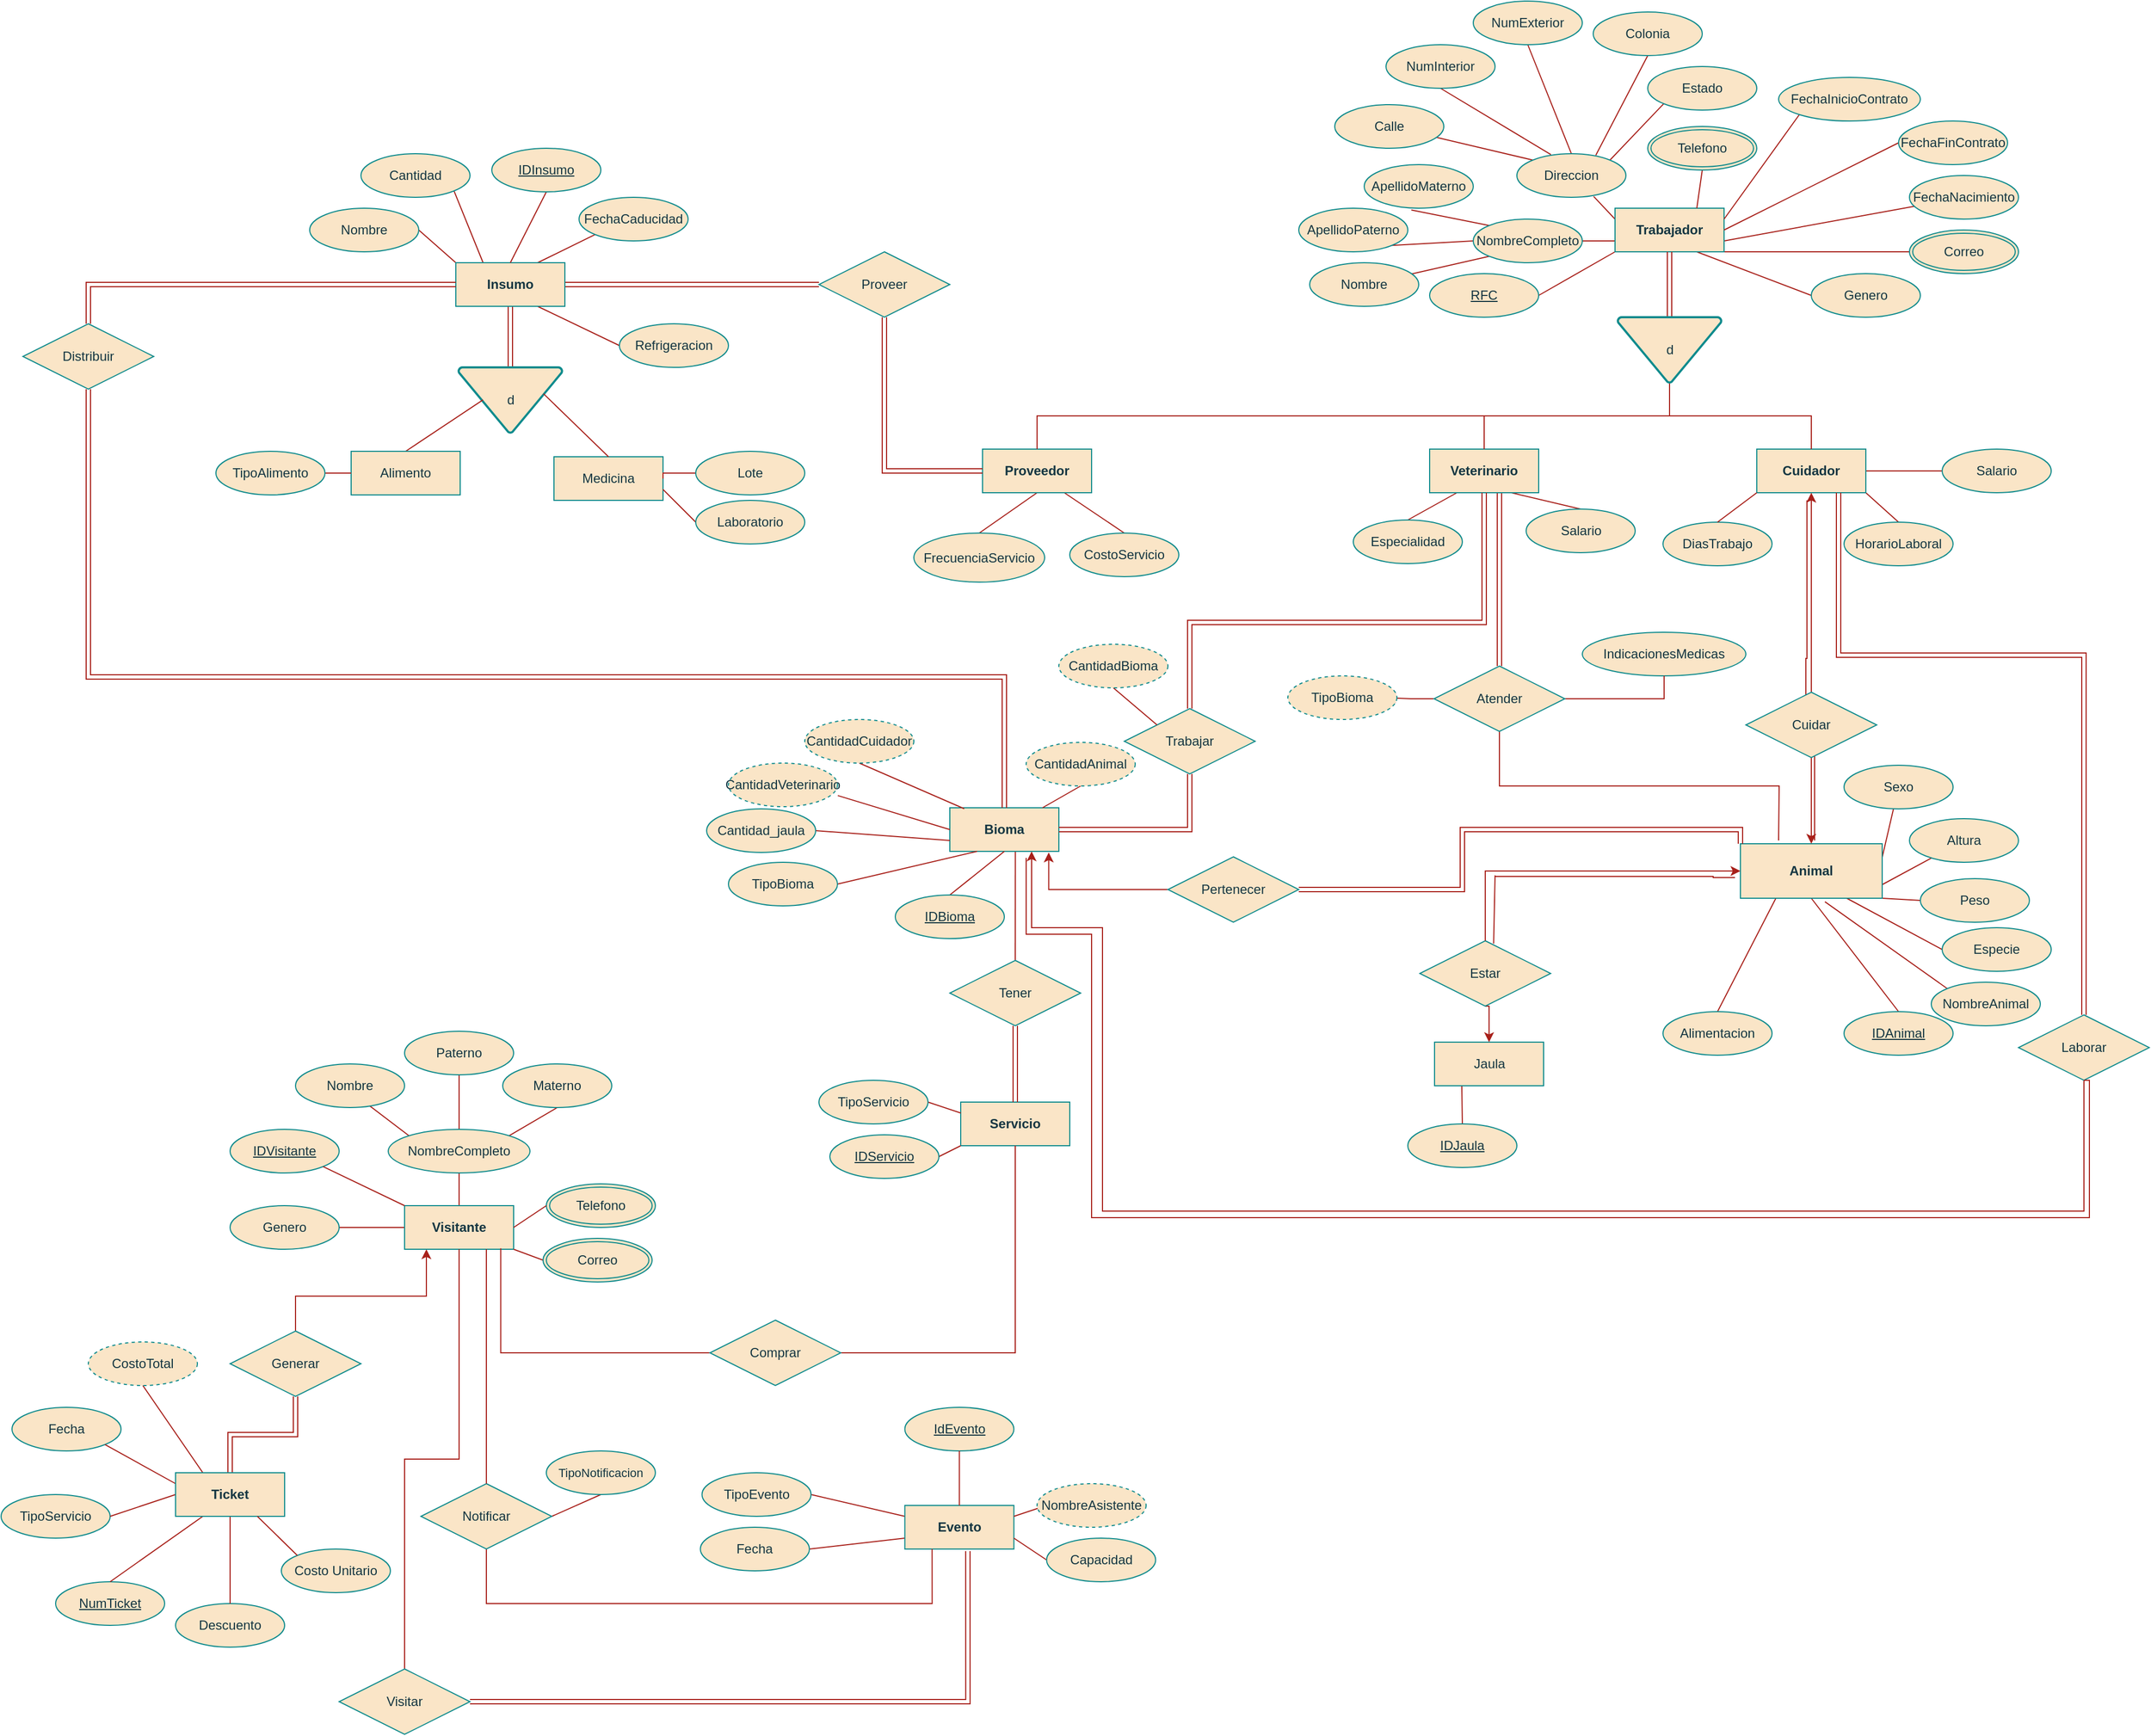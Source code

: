 <mxfile version="22.0.4" type="device">
  <diagram name="Modelo E/R" id="6lxlLaC4TepCxB1eYlBU">
    <mxGraphModel dx="2407" dy="525" grid="1" gridSize="10" guides="1" tooltips="1" connect="1" arrows="1" fold="1" page="1" pageScale="1" pageWidth="827" pageHeight="1169" math="0" shadow="0">
      <root>
        <mxCell id="0" />
        <mxCell id="1" parent="0" />
        <mxCell id="L1Hd-T7PMoxsny8v873T-15" style="rounded=0;orthogonalLoop=1;jettySize=auto;html=1;exitX=0;exitY=1;exitDx=0;exitDy=0;entryX=1;entryY=0.5;entryDx=0;entryDy=0;strokeColor=#A8201A;endArrow=none;endFill=0;labelBackgroundColor=none;fontColor=default;" parent="1" source="L1Hd-T7PMoxsny8v873T-1" target="L1Hd-T7PMoxsny8v873T-2" edge="1">
          <mxGeometry relative="1" as="geometry" />
        </mxCell>
        <mxCell id="L1Hd-T7PMoxsny8v873T-16" style="rounded=0;orthogonalLoop=1;jettySize=auto;html=1;exitX=0;exitY=0.75;exitDx=0;exitDy=0;entryX=1;entryY=0.5;entryDx=0;entryDy=0;strokeColor=#A8201A;endArrow=none;endFill=0;labelBackgroundColor=none;fontColor=default;" parent="1" source="L1Hd-T7PMoxsny8v873T-1" target="L1Hd-T7PMoxsny8v873T-4" edge="1">
          <mxGeometry relative="1" as="geometry" />
        </mxCell>
        <mxCell id="L1Hd-T7PMoxsny8v873T-17" style="rounded=0;orthogonalLoop=1;jettySize=auto;html=1;exitX=0;exitY=0.25;exitDx=0;exitDy=0;entryX=0.704;entryY=0.98;entryDx=0;entryDy=0;strokeColor=#A8201A;endArrow=none;endFill=0;labelBackgroundColor=none;fontColor=default;entryPerimeter=0;" parent="1" source="L1Hd-T7PMoxsny8v873T-1" target="L1Hd-T7PMoxsny8v873T-9" edge="1">
          <mxGeometry relative="1" as="geometry" />
        </mxCell>
        <mxCell id="L1Hd-T7PMoxsny8v873T-39" style="rounded=0;orthogonalLoop=1;jettySize=auto;html=1;exitX=1;exitY=0.75;exitDx=0;exitDy=0;strokeColor=#A8201A;fontColor=default;fillColor=#FAE5C7;endArrow=none;endFill=0;labelBackgroundColor=none;" parent="1" source="L1Hd-T7PMoxsny8v873T-1" target="L1Hd-T7PMoxsny8v873T-32" edge="1">
          <mxGeometry relative="1" as="geometry" />
        </mxCell>
        <mxCell id="L1Hd-T7PMoxsny8v873T-40" style="rounded=0;orthogonalLoop=1;jettySize=auto;html=1;exitX=1;exitY=1;exitDx=0;exitDy=0;entryX=0;entryY=0.5;entryDx=0;entryDy=0;strokeColor=#A8201A;fontColor=default;fillColor=#FAE5C7;endArrow=none;endFill=0;labelBackgroundColor=none;" parent="1" source="L1Hd-T7PMoxsny8v873T-1" target="L1Hd-T7PMoxsny8v873T-35" edge="1">
          <mxGeometry relative="1" as="geometry" />
        </mxCell>
        <mxCell id="L1Hd-T7PMoxsny8v873T-41" style="rounded=0;orthogonalLoop=1;jettySize=auto;html=1;exitX=0.75;exitY=1;exitDx=0;exitDy=0;entryX=0;entryY=0.5;entryDx=0;entryDy=0;strokeColor=#A8201A;fontColor=default;fillColor=#FAE5C7;endArrow=none;endFill=0;labelBackgroundColor=none;" parent="1" source="L1Hd-T7PMoxsny8v873T-1" target="L1Hd-T7PMoxsny8v873T-34" edge="1">
          <mxGeometry relative="1" as="geometry" />
        </mxCell>
        <mxCell id="L1Hd-T7PMoxsny8v873T-1" value="Trabajador" style="whiteSpace=wrap;html=1;align=center;labelBackgroundColor=none;fillColor=#FAE5C7;strokeColor=#0F8B8D;fontColor=#143642;fontStyle=1;rounded=0;" parent="1" vertex="1">
          <mxGeometry x="370" y="660" width="100" height="40" as="geometry" />
        </mxCell>
        <mxCell id="L1Hd-T7PMoxsny8v873T-2" value="RFC" style="ellipse;whiteSpace=wrap;html=1;align=center;fontStyle=4;labelBackgroundColor=none;fillColor=#FAE5C7;strokeColor=#0F8B8D;fontColor=#143642;rounded=0;" parent="1" vertex="1">
          <mxGeometry x="200" y="720" width="100" height="40" as="geometry" />
        </mxCell>
        <mxCell id="L1Hd-T7PMoxsny8v873T-24" style="rounded=0;orthogonalLoop=1;jettySize=auto;html=1;exitX=0;exitY=1;exitDx=0;exitDy=0;strokeColor=#A8201A;endArrow=none;endFill=0;labelBackgroundColor=none;fontColor=default;" parent="1" source="L1Hd-T7PMoxsny8v873T-4" target="L1Hd-T7PMoxsny8v873T-5" edge="1">
          <mxGeometry relative="1" as="geometry" />
        </mxCell>
        <mxCell id="L1Hd-T7PMoxsny8v873T-25" style="rounded=0;orthogonalLoop=1;jettySize=auto;html=1;exitX=0;exitY=0.5;exitDx=0;exitDy=0;entryX=1;entryY=1;entryDx=0;entryDy=0;strokeColor=#A8201A;endArrow=none;endFill=0;labelBackgroundColor=none;fontColor=default;" parent="1" source="L1Hd-T7PMoxsny8v873T-4" target="L1Hd-T7PMoxsny8v873T-6" edge="1">
          <mxGeometry relative="1" as="geometry" />
        </mxCell>
        <mxCell id="L1Hd-T7PMoxsny8v873T-26" style="rounded=0;orthogonalLoop=1;jettySize=auto;html=1;exitX=0;exitY=0;exitDx=0;exitDy=0;entryX=0.432;entryY=1.04;entryDx=0;entryDy=0;entryPerimeter=0;strokeColor=#A8201A;endArrow=none;endFill=0;labelBackgroundColor=none;fontColor=default;" parent="1" source="L1Hd-T7PMoxsny8v873T-4" target="L1Hd-T7PMoxsny8v873T-7" edge="1">
          <mxGeometry relative="1" as="geometry" />
        </mxCell>
        <mxCell id="L1Hd-T7PMoxsny8v873T-4" value="NombreCompleto" style="ellipse;whiteSpace=wrap;html=1;align=center;labelBackgroundColor=none;fillColor=#FAE5C7;strokeColor=#0F8B8D;fontColor=#143642;rounded=0;" parent="1" vertex="1">
          <mxGeometry x="240" y="670" width="100" height="40" as="geometry" />
        </mxCell>
        <mxCell id="L1Hd-T7PMoxsny8v873T-5" value="Nombre" style="ellipse;whiteSpace=wrap;html=1;align=center;labelBackgroundColor=none;fillColor=#FAE5C7;strokeColor=#0F8B8D;fontColor=#143642;rounded=0;" parent="1" vertex="1">
          <mxGeometry x="90" y="710" width="100" height="40" as="geometry" />
        </mxCell>
        <mxCell id="L1Hd-T7PMoxsny8v873T-6" value="ApellidoPaterno" style="ellipse;whiteSpace=wrap;html=1;align=center;labelBackgroundColor=none;fillColor=#FAE5C7;strokeColor=#0F8B8D;fontColor=#143642;rounded=0;" parent="1" vertex="1">
          <mxGeometry x="80" y="660" width="100" height="40" as="geometry" />
        </mxCell>
        <mxCell id="L1Hd-T7PMoxsny8v873T-7" value="ApellidoMaterno" style="ellipse;whiteSpace=wrap;html=1;align=center;labelBackgroundColor=none;fillColor=#FAE5C7;strokeColor=#0F8B8D;fontColor=#143642;rounded=0;" parent="1" vertex="1">
          <mxGeometry x="140" y="620" width="100" height="40" as="geometry" />
        </mxCell>
        <mxCell id="L1Hd-T7PMoxsny8v873T-18" style="rounded=0;orthogonalLoop=1;jettySize=auto;html=1;exitX=0;exitY=0;exitDx=0;exitDy=0;strokeColor=#A8201A;endArrow=none;endFill=0;labelBackgroundColor=none;fontColor=default;" parent="1" source="L1Hd-T7PMoxsny8v873T-9" target="L1Hd-T7PMoxsny8v873T-12" edge="1">
          <mxGeometry relative="1" as="geometry" />
        </mxCell>
        <mxCell id="L1Hd-T7PMoxsny8v873T-19" style="rounded=0;orthogonalLoop=1;jettySize=auto;html=1;exitX=0.312;exitY=0.02;exitDx=0;exitDy=0;entryX=0.5;entryY=1;entryDx=0;entryDy=0;strokeColor=#A8201A;endArrow=none;endFill=0;labelBackgroundColor=none;fontColor=default;exitPerimeter=0;" parent="1" source="L1Hd-T7PMoxsny8v873T-9" target="L1Hd-T7PMoxsny8v873T-11" edge="1">
          <mxGeometry relative="1" as="geometry" />
        </mxCell>
        <mxCell id="L1Hd-T7PMoxsny8v873T-20" style="rounded=0;orthogonalLoop=1;jettySize=auto;html=1;exitX=0.5;exitY=0;exitDx=0;exitDy=0;entryX=0.5;entryY=1;entryDx=0;entryDy=0;strokeColor=#A8201A;endArrow=none;endFill=0;labelBackgroundColor=none;fontColor=default;" parent="1" source="L1Hd-T7PMoxsny8v873T-9" target="L1Hd-T7PMoxsny8v873T-10" edge="1">
          <mxGeometry relative="1" as="geometry" />
        </mxCell>
        <mxCell id="L1Hd-T7PMoxsny8v873T-21" style="rounded=0;orthogonalLoop=1;jettySize=auto;html=1;exitX=0.724;exitY=0.035;exitDx=0;exitDy=0;entryX=0.5;entryY=1;entryDx=0;entryDy=0;strokeColor=#A8201A;endArrow=none;endFill=0;labelBackgroundColor=none;fontColor=default;exitPerimeter=0;" parent="1" source="L1Hd-T7PMoxsny8v873T-9" target="L1Hd-T7PMoxsny8v873T-13" edge="1">
          <mxGeometry relative="1" as="geometry" />
        </mxCell>
        <mxCell id="L1Hd-T7PMoxsny8v873T-23" style="rounded=0;orthogonalLoop=1;jettySize=auto;html=1;exitX=1;exitY=0;exitDx=0;exitDy=0;entryX=0;entryY=1;entryDx=0;entryDy=0;strokeColor=#A8201A;endArrow=none;endFill=0;labelBackgroundColor=none;fontColor=default;" parent="1" source="L1Hd-T7PMoxsny8v873T-9" target="L1Hd-T7PMoxsny8v873T-14" edge="1">
          <mxGeometry relative="1" as="geometry" />
        </mxCell>
        <mxCell id="L1Hd-T7PMoxsny8v873T-9" value="Direccion" style="ellipse;whiteSpace=wrap;html=1;align=center;labelBackgroundColor=none;fillColor=#FAE5C7;strokeColor=#0F8B8D;fontColor=#143642;rounded=0;" parent="1" vertex="1">
          <mxGeometry x="280" y="610" width="100" height="40" as="geometry" />
        </mxCell>
        <mxCell id="G_hbyWeXb8xiEggB-iO4-5" style="rounded=0;orthogonalLoop=1;jettySize=auto;html=1;exitX=0.25;exitY=1;exitDx=0;exitDy=0;entryX=0.5;entryY=0;entryDx=0;entryDy=0;endArrow=none;endFill=0;labelBackgroundColor=none;strokeColor=#A8201A;fontColor=default;" parent="1" source="G_hbyWeXb8xiEggB-iO4-2" target="G_hbyWeXb8xiEggB-iO4-3" edge="1">
          <mxGeometry relative="1" as="geometry" />
        </mxCell>
        <mxCell id="G_hbyWeXb8xiEggB-iO4-6" style="rounded=0;orthogonalLoop=1;jettySize=auto;html=1;exitX=0.75;exitY=1;exitDx=0;exitDy=0;entryX=0.5;entryY=0;entryDx=0;entryDy=0;endArrow=none;endFill=0;labelBackgroundColor=none;strokeColor=#A8201A;fontColor=default;" parent="1" source="G_hbyWeXb8xiEggB-iO4-2" target="G_hbyWeXb8xiEggB-iO4-4" edge="1">
          <mxGeometry relative="1" as="geometry" />
        </mxCell>
        <mxCell id="G_hbyWeXb8xiEggB-iO4-81" style="rounded=0;orthogonalLoop=1;jettySize=auto;html=1;exitX=0.64;exitY=0.975;exitDx=0;exitDy=0;entryX=0.5;entryY=0;entryDx=0;entryDy=0;strokeColor=#A8201A;fontColor=default;fillColor=#FAE5C7;endArrow=none;endFill=0;exitPerimeter=0;shape=link;labelBackgroundColor=none;" parent="1" source="G_hbyWeXb8xiEggB-iO4-2" target="G_hbyWeXb8xiEggB-iO4-76" edge="1">
          <mxGeometry relative="1" as="geometry" />
        </mxCell>
        <mxCell id="G_hbyWeXb8xiEggB-iO4-2" value="Veterinario" style="whiteSpace=wrap;html=1;align=center;labelBackgroundColor=none;fillColor=#FAE5C7;strokeColor=#0F8B8D;fontColor=#143642;fontStyle=1;rounded=0;" parent="1" vertex="1">
          <mxGeometry x="200" y="881" width="100" height="40" as="geometry" />
        </mxCell>
        <mxCell id="L1Hd-T7PMoxsny8v873T-10" value="NumExterior" style="ellipse;whiteSpace=wrap;html=1;align=center;labelBackgroundColor=none;fillColor=#FAE5C7;strokeColor=#0F8B8D;fontColor=#143642;rounded=0;" parent="1" vertex="1">
          <mxGeometry x="240" y="470" width="100" height="40" as="geometry" />
        </mxCell>
        <mxCell id="L1Hd-T7PMoxsny8v873T-11" value="NumInterior" style="ellipse;whiteSpace=wrap;html=1;align=center;labelBackgroundColor=none;fillColor=#FAE5C7;strokeColor=#0F8B8D;fontColor=#143642;rounded=0;" parent="1" vertex="1">
          <mxGeometry x="160" y="510" width="100" height="40" as="geometry" />
        </mxCell>
        <mxCell id="L1Hd-T7PMoxsny8v873T-12" value="Calle" style="ellipse;whiteSpace=wrap;html=1;align=center;labelBackgroundColor=none;fillColor=#FAE5C7;strokeColor=#0F8B8D;fontColor=#143642;rounded=0;" parent="1" vertex="1">
          <mxGeometry x="113" y="565" width="100" height="40" as="geometry" />
        </mxCell>
        <mxCell id="G_hbyWeXb8xiEggB-iO4-4" value="Salario" style="ellipse;whiteSpace=wrap;html=1;align=center;labelBackgroundColor=none;fillColor=#FAE5C7;strokeColor=#0F8B8D;fontColor=#143642;rounded=0;" parent="1" vertex="1">
          <mxGeometry x="288.5" y="936" width="100" height="40" as="geometry" />
        </mxCell>
        <mxCell id="L1Hd-T7PMoxsny8v873T-13" value="Colonia" style="ellipse;whiteSpace=wrap;html=1;align=center;labelBackgroundColor=none;fillColor=#FAE5C7;strokeColor=#0F8B8D;fontColor=#143642;rounded=0;" parent="1" vertex="1">
          <mxGeometry x="350" y="480" width="100" height="40" as="geometry" />
        </mxCell>
        <mxCell id="G_hbyWeXb8xiEggB-iO4-3" value="Especialidad" style="ellipse;whiteSpace=wrap;html=1;align=center;labelBackgroundColor=none;fillColor=#FAE5C7;strokeColor=#0F8B8D;fontColor=#143642;rounded=0;" parent="1" vertex="1">
          <mxGeometry x="130" y="946" width="100" height="40" as="geometry" />
        </mxCell>
        <mxCell id="G_hbyWeXb8xiEggB-iO4-14" style="rounded=0;orthogonalLoop=1;jettySize=auto;html=1;exitX=1;exitY=1;exitDx=0;exitDy=0;entryX=0.5;entryY=0;entryDx=0;entryDy=0;endArrow=none;endFill=0;labelBackgroundColor=none;strokeColor=#A8201A;fontColor=default;" parent="1" source="G_hbyWeXb8xiEggB-iO4-15" target="G_hbyWeXb8xiEggB-iO4-17" edge="1">
          <mxGeometry relative="1" as="geometry" />
        </mxCell>
        <mxCell id="L1Hd-T7PMoxsny8v873T-14" value="Estado" style="ellipse;whiteSpace=wrap;html=1;align=center;labelBackgroundColor=none;fillColor=#FAE5C7;strokeColor=#0F8B8D;fontColor=#143642;rounded=0;" parent="1" vertex="1">
          <mxGeometry x="400" y="530" width="100" height="40" as="geometry" />
        </mxCell>
        <mxCell id="G_hbyWeXb8xiEggB-iO4-20" style="edgeStyle=orthogonalEdgeStyle;rounded=0;orthogonalLoop=1;jettySize=auto;html=1;exitX=1;exitY=0.5;exitDx=0;exitDy=0;strokeColor=#A8201A;endArrow=none;endFill=0;labelBackgroundColor=none;fontColor=default;" parent="1" source="G_hbyWeXb8xiEggB-iO4-15" target="G_hbyWeXb8xiEggB-iO4-19" edge="1">
          <mxGeometry relative="1" as="geometry" />
        </mxCell>
        <mxCell id="G_hbyWeXb8xiEggB-iO4-15" value="Cuidador" style="whiteSpace=wrap;html=1;align=center;labelBackgroundColor=none;fillColor=#FAE5C7;strokeColor=#0F8B8D;fontColor=#143642;fontStyle=1;rounded=0;" parent="1" vertex="1">
          <mxGeometry x="500" y="881" width="100" height="40" as="geometry" />
        </mxCell>
        <mxCell id="G_hbyWeXb8xiEggB-iO4-16" value="DiasTrabajo" style="ellipse;whiteSpace=wrap;html=1;align=center;labelBackgroundColor=none;fillColor=#FAE5C7;strokeColor=#0F8B8D;fontColor=#143642;rounded=0;" parent="1" vertex="1">
          <mxGeometry x="414" y="948" width="100" height="40" as="geometry" />
        </mxCell>
        <mxCell id="G_hbyWeXb8xiEggB-iO4-17" value="HorarioLaboral" style="ellipse;whiteSpace=wrap;html=1;align=center;labelBackgroundColor=none;fillColor=#FAE5C7;strokeColor=#0F8B8D;fontColor=#143642;rounded=0;" parent="1" vertex="1">
          <mxGeometry x="580" y="948" width="100" height="40" as="geometry" />
        </mxCell>
        <mxCell id="G_hbyWeXb8xiEggB-iO4-13" style="rounded=0;orthogonalLoop=1;jettySize=auto;html=1;exitX=0;exitY=1;exitDx=0;exitDy=0;entryX=0.5;entryY=0;entryDx=0;entryDy=0;endArrow=none;endFill=0;labelBackgroundColor=none;strokeColor=#A8201A;fontColor=default;" parent="1" source="G_hbyWeXb8xiEggB-iO4-15" target="G_hbyWeXb8xiEggB-iO4-16" edge="1">
          <mxGeometry relative="1" as="geometry" />
        </mxCell>
        <mxCell id="G_hbyWeXb8xiEggB-iO4-19" value="Salario" style="ellipse;whiteSpace=wrap;html=1;align=center;strokeColor=#0F8B8D;fontColor=#143642;fillColor=#FAE5C7;labelBackgroundColor=none;rounded=0;" parent="1" vertex="1">
          <mxGeometry x="670" y="881" width="100" height="40" as="geometry" />
        </mxCell>
        <mxCell id="L1Hd-T7PMoxsny8v873T-28" style="rounded=0;orthogonalLoop=1;jettySize=auto;html=1;exitX=0.5;exitY=1;exitDx=0;exitDy=0;entryX=0.75;entryY=0;entryDx=0;entryDy=0;strokeColor=#A8201A;fontColor=default;fillColor=#FAE5C7;endArrow=none;endFill=0;labelBackgroundColor=none;" parent="1" source="L1Hd-T7PMoxsny8v873T-27" target="L1Hd-T7PMoxsny8v873T-1" edge="1">
          <mxGeometry relative="1" as="geometry" />
        </mxCell>
        <mxCell id="L1Hd-T7PMoxsny8v873T-27" value="Telefono" style="ellipse;shape=doubleEllipse;margin=3;whiteSpace=wrap;html=1;align=center;strokeColor=#0F8B8D;fontColor=#143642;fillColor=#FAE5C7;labelBackgroundColor=none;rounded=0;" parent="1" vertex="1">
          <mxGeometry x="400" y="585" width="100" height="40" as="geometry" />
        </mxCell>
        <mxCell id="G_hbyWeXb8xiEggB-iO4-25" style="rounded=0;orthogonalLoop=1;jettySize=auto;html=1;exitX=0.5;exitY=1;exitDx=0;exitDy=0;entryX=0.5;entryY=0;entryDx=0;entryDy=0;strokeColor=#A8201A;fontColor=default;fillColor=#FAE5C7;endArrow=none;endFill=0;labelBackgroundColor=none;" parent="1" source="G_hbyWeXb8xiEggB-iO4-21" target="G_hbyWeXb8xiEggB-iO4-24" edge="1">
          <mxGeometry relative="1" as="geometry" />
        </mxCell>
        <mxCell id="G_hbyWeXb8xiEggB-iO4-29" style="rounded=0;orthogonalLoop=1;jettySize=auto;html=1;exitX=0.75;exitY=1;exitDx=0;exitDy=0;entryX=0.5;entryY=0;entryDx=0;entryDy=0;strokeColor=#A8201A;fontColor=default;fillColor=#FAE5C7;endArrow=none;endFill=0;labelBackgroundColor=none;" parent="1" source="G_hbyWeXb8xiEggB-iO4-21" target="G_hbyWeXb8xiEggB-iO4-26" edge="1">
          <mxGeometry relative="1" as="geometry" />
        </mxCell>
        <mxCell id="G_hbyWeXb8xiEggB-iO4-21" value="Proveedor" style="whiteSpace=wrap;html=1;align=center;strokeColor=#0F8B8D;fontColor=#143642;fillColor=#FAE5C7;fontStyle=1;labelBackgroundColor=none;rounded=0;" parent="1" vertex="1">
          <mxGeometry x="-210" y="881" width="100" height="40" as="geometry" />
        </mxCell>
        <mxCell id="L1Hd-T7PMoxsny8v873T-37" style="rounded=0;orthogonalLoop=1;jettySize=auto;html=1;exitX=0;exitY=1;exitDx=0;exitDy=0;entryX=1;entryY=0.25;entryDx=0;entryDy=0;strokeColor=#A8201A;fontColor=default;fillColor=#FAE5C7;endArrow=none;endFill=0;labelBackgroundColor=none;" parent="1" source="L1Hd-T7PMoxsny8v873T-30" target="L1Hd-T7PMoxsny8v873T-1" edge="1">
          <mxGeometry relative="1" as="geometry" />
        </mxCell>
        <mxCell id="L1Hd-T7PMoxsny8v873T-30" value="FechaInicioContrato" style="ellipse;whiteSpace=wrap;html=1;align=center;strokeColor=#0F8B8D;fontColor=#143642;fillColor=#FAE5C7;labelBackgroundColor=none;rounded=0;" parent="1" vertex="1">
          <mxGeometry x="520" y="540" width="130" height="40" as="geometry" />
        </mxCell>
        <mxCell id="L1Hd-T7PMoxsny8v873T-38" style="rounded=0;orthogonalLoop=1;jettySize=auto;html=1;exitX=0;exitY=0.5;exitDx=0;exitDy=0;entryX=1;entryY=0.5;entryDx=0;entryDy=0;strokeColor=#A8201A;fontColor=default;fillColor=#FAE5C7;endArrow=none;endFill=0;labelBackgroundColor=none;" parent="1" source="L1Hd-T7PMoxsny8v873T-31" target="L1Hd-T7PMoxsny8v873T-1" edge="1">
          <mxGeometry relative="1" as="geometry" />
        </mxCell>
        <mxCell id="L1Hd-T7PMoxsny8v873T-31" value="FechaFinContrato" style="ellipse;whiteSpace=wrap;html=1;align=center;strokeColor=#0F8B8D;fontColor=#143642;fillColor=#FAE5C7;labelBackgroundColor=none;rounded=0;" parent="1" vertex="1">
          <mxGeometry x="630" y="580" width="100" height="40" as="geometry" />
        </mxCell>
        <mxCell id="L1Hd-T7PMoxsny8v873T-32" value="FechaNacimiento" style="ellipse;whiteSpace=wrap;html=1;align=center;strokeColor=#0F8B8D;fontColor=#143642;fillColor=#FAE5C7;labelBackgroundColor=none;rounded=0;" parent="1" vertex="1">
          <mxGeometry x="640" y="630" width="100" height="40" as="geometry" />
        </mxCell>
        <mxCell id="L1Hd-T7PMoxsny8v873T-34" value="Genero" style="ellipse;whiteSpace=wrap;html=1;align=center;strokeColor=#0F8B8D;fontColor=#143642;fillColor=#FAE5C7;labelBackgroundColor=none;rounded=0;" parent="1" vertex="1">
          <mxGeometry x="550" y="720" width="100" height="40" as="geometry" />
        </mxCell>
        <mxCell id="L1Hd-T7PMoxsny8v873T-35" value="Correo" style="ellipse;shape=doubleEllipse;margin=3;whiteSpace=wrap;html=1;align=center;strokeColor=#0F8B8D;fontColor=#143642;fillColor=#FAE5C7;labelBackgroundColor=none;rounded=0;" parent="1" vertex="1">
          <mxGeometry x="640" y="680" width="100" height="40" as="geometry" />
        </mxCell>
        <mxCell id="G_hbyWeXb8xiEggB-iO4-24" value="FrecuenciaServicio" style="ellipse;whiteSpace=wrap;html=1;align=center;strokeColor=#0F8B8D;fontColor=#143642;fillColor=#FAE5C7;labelBackgroundColor=none;rounded=0;" parent="1" vertex="1">
          <mxGeometry x="-273" y="958" width="120" height="45" as="geometry" />
        </mxCell>
        <mxCell id="G_hbyWeXb8xiEggB-iO4-26" value="CostoServicio" style="ellipse;whiteSpace=wrap;html=1;align=center;strokeColor=#0F8B8D;fontColor=#143642;fillColor=#FAE5C7;labelBackgroundColor=none;rounded=0;" parent="1" vertex="1">
          <mxGeometry x="-130" y="958" width="100" height="40" as="geometry" />
        </mxCell>
        <mxCell id="G_hbyWeXb8xiEggB-iO4-30" style="edgeStyle=orthogonalEdgeStyle;rounded=0;orthogonalLoop=1;jettySize=auto;html=1;exitX=0.5;exitY=1;exitDx=0;exitDy=0;exitPerimeter=0;entryX=0.5;entryY=0;entryDx=0;entryDy=0;strokeColor=#A8201A;fontColor=default;fillColor=#FAE5C7;endArrow=none;endFill=0;labelBackgroundColor=none;" parent="1" source="L1Hd-T7PMoxsny8v873T-42" target="G_hbyWeXb8xiEggB-iO4-2" edge="1">
          <mxGeometry relative="1" as="geometry" />
        </mxCell>
        <mxCell id="L1Hd-T7PMoxsny8v873T-45" value="Bioma" style="whiteSpace=wrap;html=1;align=center;strokeColor=#0F8B8D;fontColor=#143642;fillColor=#FAE5C7;fontStyle=1;labelBackgroundColor=none;rounded=0;" parent="1" vertex="1">
          <mxGeometry x="-240" y="1210" width="100" height="40" as="geometry" />
        </mxCell>
        <mxCell id="L1Hd-T7PMoxsny8v873T-44" style="edgeStyle=orthogonalEdgeStyle;rounded=0;orthogonalLoop=1;jettySize=auto;html=1;exitX=0.5;exitY=0;exitDx=0;exitDy=0;exitPerimeter=0;entryX=0.5;entryY=1;entryDx=0;entryDy=0;strokeColor=#A8201A;fontColor=default;fillColor=#FAE5C7;shape=link;labelBackgroundColor=none;" parent="1" source="L1Hd-T7PMoxsny8v873T-42" target="L1Hd-T7PMoxsny8v873T-1" edge="1">
          <mxGeometry relative="1" as="geometry" />
        </mxCell>
        <mxCell id="L1Hd-T7PMoxsny8v873T-54" style="rounded=0;orthogonalLoop=1;jettySize=auto;html=1;exitX=1;exitY=0.5;exitDx=0;exitDy=0;entryX=0.25;entryY=1;entryDx=0;entryDy=0;strokeColor=#A8201A;fontColor=default;fillColor=#FAE5C7;endArrow=none;endFill=0;labelBackgroundColor=none;" parent="1" source="L1Hd-T7PMoxsny8v873T-46" target="L1Hd-T7PMoxsny8v873T-45" edge="1">
          <mxGeometry relative="1" as="geometry" />
        </mxCell>
        <mxCell id="L1Hd-T7PMoxsny8v873T-46" value="TipoBioma" style="ellipse;whiteSpace=wrap;html=1;align=center;strokeColor=#0F8B8D;fontColor=#143642;fillColor=#FAE5C7;labelBackgroundColor=none;rounded=0;" parent="1" vertex="1">
          <mxGeometry x="-443" y="1260" width="100" height="40" as="geometry" />
        </mxCell>
        <mxCell id="G_hbyWeXb8xiEggB-iO4-32" style="edgeStyle=orthogonalEdgeStyle;rounded=0;orthogonalLoop=1;jettySize=auto;html=1;exitX=0.5;exitY=1;exitDx=0;exitDy=0;exitPerimeter=0;entryX=0.5;entryY=0;entryDx=0;entryDy=0;strokeColor=#A8201A;fontColor=default;fillColor=#FAE5C7;endArrow=none;endFill=0;labelBackgroundColor=none;" parent="1" source="L1Hd-T7PMoxsny8v873T-42" target="G_hbyWeXb8xiEggB-iO4-15" edge="1">
          <mxGeometry relative="1" as="geometry" />
        </mxCell>
        <mxCell id="L1Hd-T7PMoxsny8v873T-55" style="rounded=0;orthogonalLoop=1;jettySize=auto;html=1;exitX=1;exitY=0.5;exitDx=0;exitDy=0;entryX=0;entryY=0.75;entryDx=0;entryDy=0;strokeColor=#A8201A;fontColor=default;fillColor=#FAE5C7;endArrow=none;endFill=0;labelBackgroundColor=none;" parent="1" source="L1Hd-T7PMoxsny8v873T-47" target="L1Hd-T7PMoxsny8v873T-45" edge="1">
          <mxGeometry relative="1" as="geometry" />
        </mxCell>
        <mxCell id="L1Hd-T7PMoxsny8v873T-47" value="Cantidad_jaula" style="ellipse;whiteSpace=wrap;html=1;align=center;strokeColor=#0F8B8D;fontColor=#143642;fillColor=#FAE5C7;labelBackgroundColor=none;rounded=0;" parent="1" vertex="1">
          <mxGeometry x="-463" y="1211" width="100" height="40" as="geometry" />
        </mxCell>
        <mxCell id="G_hbyWeXb8xiEggB-iO4-33" style="edgeStyle=orthogonalEdgeStyle;rounded=0;orthogonalLoop=1;jettySize=auto;html=1;exitX=0.5;exitY=1;exitDx=0;exitDy=0;exitPerimeter=0;entryX=0.5;entryY=0;entryDx=0;entryDy=0;strokeColor=#A8201A;fontColor=default;fillColor=#FAE5C7;endArrow=none;endFill=0;labelBackgroundColor=none;" parent="1" source="L1Hd-T7PMoxsny8v873T-42" target="G_hbyWeXb8xiEggB-iO4-21" edge="1">
          <mxGeometry relative="1" as="geometry" />
        </mxCell>
        <mxCell id="L1Hd-T7PMoxsny8v873T-42" value="d" style="strokeWidth=2;html=1;shape=mxgraph.flowchart.merge_or_storage;whiteSpace=wrap;strokeColor=#0F8B8D;fontColor=#143642;fillColor=#FAE5C7;labelBackgroundColor=none;rounded=0;" parent="1" vertex="1">
          <mxGeometry x="372.5" y="760" width="95" height="60" as="geometry" />
        </mxCell>
        <mxCell id="L1Hd-T7PMoxsny8v873T-56" style="rounded=0;orthogonalLoop=1;jettySize=auto;html=1;exitX=1.003;exitY=0.745;exitDx=0;exitDy=0;strokeColor=#A8201A;fontColor=default;fillColor=#FAE5C7;endArrow=none;endFill=0;entryX=0;entryY=0.5;entryDx=0;entryDy=0;exitPerimeter=0;labelBackgroundColor=none;" parent="1" source="L1Hd-T7PMoxsny8v873T-49" target="L1Hd-T7PMoxsny8v873T-45" edge="1">
          <mxGeometry relative="1" as="geometry" />
        </mxCell>
        <mxCell id="L1Hd-T7PMoxsny8v873T-49" value="CantidadVeterinario" style="ellipse;whiteSpace=wrap;html=1;align=center;strokeColor=#0F8B8D;fontColor=#143642;fillColor=#FAE5C7;labelBackgroundColor=none;dashed=1;rounded=0;" parent="1" vertex="1">
          <mxGeometry x="-443" y="1169" width="100" height="40" as="geometry" />
        </mxCell>
        <mxCell id="L1Hd-T7PMoxsny8v873T-57" style="rounded=0;orthogonalLoop=1;jettySize=auto;html=1;exitX=0.5;exitY=1;exitDx=0;exitDy=0;entryX=0.132;entryY=0.022;entryDx=0;entryDy=0;strokeColor=#A8201A;fontColor=default;fillColor=#FAE5C7;endArrow=none;endFill=0;labelBackgroundColor=none;entryPerimeter=0;" parent="1" source="L1Hd-T7PMoxsny8v873T-50" target="L1Hd-T7PMoxsny8v873T-45" edge="1">
          <mxGeometry relative="1" as="geometry" />
        </mxCell>
        <mxCell id="L1Hd-T7PMoxsny8v873T-50" value="CantidadCuidador" style="ellipse;whiteSpace=wrap;html=1;align=center;strokeColor=#0F8B8D;fontColor=#143642;fillColor=#FAE5C7;labelBackgroundColor=none;dashed=1;rounded=0;" parent="1" vertex="1">
          <mxGeometry x="-373" y="1129" width="100" height="40" as="geometry" />
        </mxCell>
        <mxCell id="L1Hd-T7PMoxsny8v873T-58" style="rounded=0;orthogonalLoop=1;jettySize=auto;html=1;exitX=0.5;exitY=1;exitDx=0;exitDy=0;strokeColor=#A8201A;fontColor=default;fillColor=#FAE5C7;endArrow=none;endFill=0;labelBackgroundColor=none;" parent="1" source="L1Hd-T7PMoxsny8v873T-51" target="L1Hd-T7PMoxsny8v873T-45" edge="1">
          <mxGeometry relative="1" as="geometry" />
        </mxCell>
        <mxCell id="L1Hd-T7PMoxsny8v873T-51" value="CantidadAnimal" style="ellipse;whiteSpace=wrap;html=1;align=center;strokeColor=#0F8B8D;fontColor=#143642;fillColor=#FAE5C7;labelBackgroundColor=none;dashed=1;rounded=0;" parent="1" vertex="1">
          <mxGeometry x="-170" y="1150" width="100" height="40" as="geometry" />
        </mxCell>
        <mxCell id="G_hbyWeXb8xiEggB-iO4-37" style="rounded=0;orthogonalLoop=1;jettySize=auto;html=1;exitX=0.596;exitY=1.064;exitDx=0;exitDy=0;entryX=0;entryY=0;entryDx=0;entryDy=0;strokeColor=#A8201A;fontColor=default;fillColor=#FAE5C7;endArrow=none;endFill=0;labelBackgroundColor=none;exitPerimeter=0;" parent="1" source="G_hbyWeXb8xiEggB-iO4-34" target="G_hbyWeXb8xiEggB-iO4-36" edge="1">
          <mxGeometry relative="1" as="geometry" />
        </mxCell>
        <mxCell id="G_hbyWeXb8xiEggB-iO4-39" style="rounded=0;orthogonalLoop=1;jettySize=auto;html=1;exitX=0.5;exitY=1;exitDx=0;exitDy=0;entryX=0.5;entryY=0;entryDx=0;entryDy=0;strokeColor=#A8201A;fontColor=default;fillColor=#FAE5C7;endArrow=none;endFill=0;labelBackgroundColor=none;" parent="1" source="G_hbyWeXb8xiEggB-iO4-34" target="G_hbyWeXb8xiEggB-iO4-38" edge="1">
          <mxGeometry relative="1" as="geometry" />
        </mxCell>
        <mxCell id="G_hbyWeXb8xiEggB-iO4-44" style="rounded=0;orthogonalLoop=1;jettySize=auto;html=1;exitX=1;exitY=1;exitDx=0;exitDy=0;entryX=0;entryY=0.5;entryDx=0;entryDy=0;strokeColor=#A8201A;fontColor=default;fillColor=#FAE5C7;endArrow=none;endFill=0;labelBackgroundColor=none;" parent="1" source="G_hbyWeXb8xiEggB-iO4-34" target="G_hbyWeXb8xiEggB-iO4-42" edge="1">
          <mxGeometry relative="1" as="geometry" />
        </mxCell>
        <mxCell id="G_hbyWeXb8xiEggB-iO4-45" style="rounded=0;orthogonalLoop=1;jettySize=auto;html=1;exitX=1;exitY=0.75;exitDx=0;exitDy=0;strokeColor=#A8201A;fontColor=default;fillColor=#FAE5C7;endArrow=none;endFill=0;labelBackgroundColor=none;" parent="1" source="G_hbyWeXb8xiEggB-iO4-34" target="G_hbyWeXb8xiEggB-iO4-46" edge="1">
          <mxGeometry relative="1" as="geometry">
            <mxPoint x="814" y="1303" as="targetPoint" />
          </mxGeometry>
        </mxCell>
        <mxCell id="G_hbyWeXb8xiEggB-iO4-47" style="rounded=0;orthogonalLoop=1;jettySize=auto;html=1;exitX=1;exitY=0.25;exitDx=0;exitDy=0;strokeColor=#A8201A;fontColor=default;fillColor=#FAE5C7;endArrow=none;endFill=0;labelBackgroundColor=none;" parent="1" source="G_hbyWeXb8xiEggB-iO4-34" target="G_hbyWeXb8xiEggB-iO4-48" edge="1">
          <mxGeometry relative="1" as="geometry">
            <mxPoint x="818" y="1256" as="targetPoint" />
          </mxGeometry>
        </mxCell>
        <mxCell id="G_hbyWeXb8xiEggB-iO4-55" style="rounded=0;orthogonalLoop=1;jettySize=auto;html=1;exitX=0.25;exitY=1;exitDx=0;exitDy=0;entryX=0.5;entryY=0;entryDx=0;entryDy=0;strokeColor=#A8201A;fontColor=default;fillColor=#FAE5C7;endArrow=none;endFill=0;labelBackgroundColor=none;" parent="1" source="G_hbyWeXb8xiEggB-iO4-34" target="G_hbyWeXb8xiEggB-iO4-53" edge="1">
          <mxGeometry relative="1" as="geometry" />
        </mxCell>
        <mxCell id="G_hbyWeXb8xiEggB-iO4-74" style="rounded=0;orthogonalLoop=1;jettySize=auto;html=1;exitX=0.75;exitY=1;exitDx=0;exitDy=0;entryX=0;entryY=0.5;entryDx=0;entryDy=0;strokeColor=#A8201A;fontColor=default;fillColor=#FAE5C7;endArrow=none;endFill=0;labelBackgroundColor=none;" parent="1" source="G_hbyWeXb8xiEggB-iO4-34" target="G_hbyWeXb8xiEggB-iO4-40" edge="1">
          <mxGeometry relative="1" as="geometry" />
        </mxCell>
        <mxCell id="G_hbyWeXb8xiEggB-iO4-34" value="Animal" style="whiteSpace=wrap;html=1;align=center;strokeColor=#0F8B8D;fontColor=#143642;fillColor=#FAE5C7;fontStyle=1;labelBackgroundColor=none;rounded=0;" parent="1" vertex="1">
          <mxGeometry x="485" y="1243" width="130" height="50" as="geometry" />
        </mxCell>
        <mxCell id="G_hbyWeXb8xiEggB-iO4-36" value="NombreAnimal" style="ellipse;whiteSpace=wrap;html=1;align=center;strokeColor=#0F8B8D;fontColor=#143642;fillColor=#FAE5C7;labelBackgroundColor=none;rounded=0;" parent="1" vertex="1">
          <mxGeometry x="660" y="1370" width="100" height="40" as="geometry" />
        </mxCell>
        <mxCell id="G_hbyWeXb8xiEggB-iO4-38" value="IDAnimal" style="ellipse;whiteSpace=wrap;html=1;align=center;strokeColor=#0F8B8D;fontColor=#143642;fillColor=#FAE5C7;fontStyle=4;labelBackgroundColor=none;rounded=0;" parent="1" vertex="1">
          <mxGeometry x="580" y="1397" width="100" height="40" as="geometry" />
        </mxCell>
        <mxCell id="G_hbyWeXb8xiEggB-iO4-40" value="Especie" style="ellipse;whiteSpace=wrap;html=1;align=center;strokeColor=#0F8B8D;fontColor=#143642;fillColor=#FAE5C7;labelBackgroundColor=none;rounded=0;" parent="1" vertex="1">
          <mxGeometry x="670" y="1320" width="100" height="40" as="geometry" />
        </mxCell>
        <mxCell id="G_hbyWeXb8xiEggB-iO4-42" value="Peso" style="ellipse;whiteSpace=wrap;html=1;align=center;strokeColor=#0F8B8D;fontColor=#143642;fillColor=#FAE5C7;labelBackgroundColor=none;rounded=0;" parent="1" vertex="1">
          <mxGeometry x="650" y="1275" width="100" height="40" as="geometry" />
        </mxCell>
        <mxCell id="L1Hd-T7PMoxsny8v873T-61" style="edgeStyle=orthogonalEdgeStyle;rounded=0;orthogonalLoop=1;jettySize=auto;html=1;exitX=0.5;exitY=1;exitDx=0;exitDy=0;entryX=0.5;entryY=0;entryDx=0;entryDy=0;strokeColor=#A8201A;fontColor=default;fillColor=#FAE5C7;labelBackgroundColor=none;" parent="1" source="L1Hd-T7PMoxsny8v873T-59" target="G_hbyWeXb8xiEggB-iO4-34" edge="1">
          <mxGeometry relative="1" as="geometry" />
        </mxCell>
        <mxCell id="L1Hd-T7PMoxsny8v873T-63" style="edgeStyle=orthogonalEdgeStyle;rounded=0;orthogonalLoop=1;jettySize=auto;html=1;exitX=0.5;exitY=0;exitDx=0;exitDy=0;entryX=0.5;entryY=1;entryDx=0;entryDy=0;strokeColor=#A8201A;fontColor=default;fillColor=#FAE5C7;labelBackgroundColor=none;" parent="1" source="L1Hd-T7PMoxsny8v873T-59" target="G_hbyWeXb8xiEggB-iO4-15" edge="1">
          <mxGeometry relative="1" as="geometry" />
        </mxCell>
        <mxCell id="G_hbyWeXb8xiEggB-iO4-46" value="Altura" style="ellipse;whiteSpace=wrap;html=1;align=center;strokeColor=#0F8B8D;fontColor=#143642;fillColor=#FAE5C7;labelBackgroundColor=none;rounded=0;" parent="1" vertex="1">
          <mxGeometry x="640" y="1220" width="100" height="40" as="geometry" />
        </mxCell>
        <mxCell id="G_hbyWeXb8xiEggB-iO4-48" value="Sexo" style="ellipse;whiteSpace=wrap;html=1;align=center;strokeColor=#0F8B8D;fontColor=#143642;fillColor=#FAE5C7;labelBackgroundColor=none;rounded=0;" parent="1" vertex="1">
          <mxGeometry x="580" y="1171" width="100" height="40" as="geometry" />
        </mxCell>
        <mxCell id="L1Hd-T7PMoxsny8v873T-64" style="edgeStyle=orthogonalEdgeStyle;rounded=0;orthogonalLoop=1;jettySize=auto;html=1;entryX=0.5;entryY=1;entryDx=0;entryDy=0;strokeColor=#A8201A;fontColor=default;fillColor=#FAE5C7;endArrow=none;endFill=0;labelBackgroundColor=none;" parent="1" source="L1Hd-T7PMoxsny8v873T-59" edge="1">
          <mxGeometry relative="1" as="geometry">
            <mxPoint x="545" y="1217" as="sourcePoint" />
            <mxPoint x="546" y="928" as="targetPoint" />
            <Array as="points">
              <mxPoint x="545" y="1073" />
            </Array>
          </mxGeometry>
        </mxCell>
        <mxCell id="L1Hd-T7PMoxsny8v873T-65" style="edgeStyle=orthogonalEdgeStyle;rounded=0;orthogonalLoop=1;jettySize=auto;html=1;exitX=0.5;exitY=1;exitDx=0;exitDy=0;entryX=0.5;entryY=0;entryDx=0;entryDy=0;strokeColor=#A8201A;fontColor=default;fillColor=#FAE5C7;endArrow=none;endFill=0;labelBackgroundColor=none;" parent="1" edge="1">
          <mxGeometry relative="1" as="geometry">
            <mxPoint x="553" y="1160" as="sourcePoint" />
            <mxPoint x="553" y="1240" as="targetPoint" />
          </mxGeometry>
        </mxCell>
        <mxCell id="L1Hd-T7PMoxsny8v873T-66" value="Trabajar" style="shape=rhombus;perimeter=rhombusPerimeter;whiteSpace=wrap;html=1;align=center;strokeColor=#0F8B8D;fontColor=#143642;fillColor=#FAE5C7;labelBackgroundColor=none;rounded=0;" parent="1" vertex="1">
          <mxGeometry x="-80" y="1119" width="120" height="60" as="geometry" />
        </mxCell>
        <mxCell id="L1Hd-T7PMoxsny8v873T-68" style="edgeStyle=orthogonalEdgeStyle;rounded=0;orthogonalLoop=1;jettySize=auto;html=1;exitX=0.5;exitY=1;exitDx=0;exitDy=0;entryX=1;entryY=0.5;entryDx=0;entryDy=0;strokeColor=#A8201A;fontColor=default;fillColor=#FAE5C7;endArrow=none;endFill=0;shape=link;labelBackgroundColor=none;" parent="1" source="L1Hd-T7PMoxsny8v873T-66" target="L1Hd-T7PMoxsny8v873T-45" edge="1">
          <mxGeometry relative="1" as="geometry" />
        </mxCell>
        <mxCell id="L1Hd-T7PMoxsny8v873T-69" style="edgeStyle=orthogonalEdgeStyle;rounded=0;orthogonalLoop=1;jettySize=auto;html=1;exitX=0.5;exitY=0;exitDx=0;exitDy=0;entryX=0.5;entryY=1;entryDx=0;entryDy=0;strokeColor=#A8201A;fontColor=default;fillColor=#FAE5C7;shape=link;labelBackgroundColor=none;" parent="1" source="L1Hd-T7PMoxsny8v873T-66" target="G_hbyWeXb8xiEggB-iO4-2" edge="1">
          <mxGeometry relative="1" as="geometry">
            <Array as="points">
              <mxPoint x="-20" y="1040" />
              <mxPoint x="250" y="1040" />
            </Array>
          </mxGeometry>
        </mxCell>
        <mxCell id="L1Hd-T7PMoxsny8v873T-72" style="rounded=0;orthogonalLoop=1;jettySize=auto;html=1;exitX=0.5;exitY=1;exitDx=0;exitDy=0;entryX=0;entryY=0;entryDx=0;entryDy=0;strokeColor=#A8201A;fontColor=default;fillColor=#FAE5C7;endArrow=none;endFill=0;labelBackgroundColor=none;" parent="1" source="L1Hd-T7PMoxsny8v873T-71" target="L1Hd-T7PMoxsny8v873T-66" edge="1">
          <mxGeometry relative="1" as="geometry" />
        </mxCell>
        <mxCell id="L1Hd-T7PMoxsny8v873T-71" value="CantidadBioma" style="ellipse;whiteSpace=wrap;html=1;align=center;strokeColor=#0F8B8D;fontColor=#143642;fillColor=#FAE5C7;labelBackgroundColor=none;rounded=0;dashed=1;" parent="1" vertex="1">
          <mxGeometry x="-140" y="1060" width="100" height="40" as="geometry" />
        </mxCell>
        <mxCell id="L1Hd-T7PMoxsny8v873T-59" value="Cuidar" style="shape=rhombus;perimeter=rhombusPerimeter;whiteSpace=wrap;html=1;align=center;strokeColor=#0F8B8D;fontColor=#143642;fillColor=#FAE5C7;labelBackgroundColor=none;rounded=0;" parent="1" vertex="1">
          <mxGeometry x="490" y="1104" width="120" height="60" as="geometry" />
        </mxCell>
        <mxCell id="L1Hd-T7PMoxsny8v873T-80" value="&lt;b&gt;Servicio&lt;/b&gt;" style="whiteSpace=wrap;html=1;align=center;strokeColor=#0F8B8D;fontColor=#143642;fillColor=#FAE5C7;labelBackgroundColor=none;rounded=0;" parent="1" vertex="1">
          <mxGeometry x="-230" y="1480" width="100" height="40" as="geometry" />
        </mxCell>
        <mxCell id="L1Hd-T7PMoxsny8v873T-87" style="rounded=0;orthogonalLoop=1;jettySize=auto;html=1;exitX=1;exitY=0.5;exitDx=0;exitDy=0;entryX=0;entryY=0.25;entryDx=0;entryDy=0;strokeColor=#A8201A;fontColor=default;fillColor=#FAE5C7;endArrow=none;endFill=0;labelBackgroundColor=none;" parent="1" source="L1Hd-T7PMoxsny8v873T-81" target="L1Hd-T7PMoxsny8v873T-80" edge="1">
          <mxGeometry relative="1" as="geometry" />
        </mxCell>
        <mxCell id="L1Hd-T7PMoxsny8v873T-81" value="TipoServicio" style="ellipse;whiteSpace=wrap;html=1;align=center;strokeColor=#0F8B8D;fontColor=#143642;fillColor=#FAE5C7;labelBackgroundColor=none;rounded=0;" parent="1" vertex="1">
          <mxGeometry x="-360" y="1460" width="100" height="40" as="geometry" />
        </mxCell>
        <mxCell id="L1Hd-T7PMoxsny8v873T-84" style="rounded=0;orthogonalLoop=1;jettySize=auto;html=1;exitX=0.5;exitY=0;exitDx=0;exitDy=0;entryX=0.5;entryY=1;entryDx=0;entryDy=0;strokeColor=#A8201A;fontColor=default;fillColor=#FAE5C7;endArrow=none;endFill=0;labelBackgroundColor=none;" parent="1" source="L1Hd-T7PMoxsny8v873T-83" target="L1Hd-T7PMoxsny8v873T-45" edge="1">
          <mxGeometry relative="1" as="geometry" />
        </mxCell>
        <mxCell id="L1Hd-T7PMoxsny8v873T-83" value="IDBioma" style="ellipse;whiteSpace=wrap;html=1;align=center;fontStyle=4;strokeColor=#0F8B8D;fontColor=#143642;fillColor=#FAE5C7;labelBackgroundColor=none;rounded=0;" parent="1" vertex="1">
          <mxGeometry x="-290" y="1290" width="100" height="40" as="geometry" />
        </mxCell>
        <mxCell id="L1Hd-T7PMoxsny8v873T-88" style="rounded=0;orthogonalLoop=1;jettySize=auto;html=1;exitX=1;exitY=0.5;exitDx=0;exitDy=0;entryX=0;entryY=1;entryDx=0;entryDy=0;strokeColor=#A8201A;fontColor=default;fillColor=#FAE5C7;endArrow=none;endFill=0;labelBackgroundColor=none;" parent="1" source="L1Hd-T7PMoxsny8v873T-86" target="L1Hd-T7PMoxsny8v873T-80" edge="1">
          <mxGeometry relative="1" as="geometry" />
        </mxCell>
        <mxCell id="L1Hd-T7PMoxsny8v873T-86" value="&lt;u&gt;IDServicio&lt;/u&gt;" style="ellipse;whiteSpace=wrap;html=1;align=center;strokeColor=#0F8B8D;fontColor=#143642;fillColor=#FAE5C7;labelBackgroundColor=none;rounded=0;" parent="1" vertex="1">
          <mxGeometry x="-350" y="1510" width="100" height="40" as="geometry" />
        </mxCell>
        <mxCell id="G_hbyWeXb8xiEggB-iO4-56" value="IndicacionesMedicas" style="ellipse;whiteSpace=wrap;html=1;align=center;strokeColor=#0F8B8D;fontColor=#143642;fillColor=#FAE5C7;labelBackgroundColor=none;rounded=0;" parent="1" vertex="1">
          <mxGeometry x="340" y="1049" width="150" height="40" as="geometry" />
        </mxCell>
        <mxCell id="L1Hd-T7PMoxsny8v873T-90" style="edgeStyle=orthogonalEdgeStyle;rounded=0;orthogonalLoop=1;jettySize=auto;html=1;exitX=0.5;exitY=1;exitDx=0;exitDy=0;strokeColor=#A8201A;fontColor=default;fillColor=#FAE5C7;endArrow=none;endFill=0;shape=link;labelBackgroundColor=none;" parent="1" source="L1Hd-T7PMoxsny8v873T-89" target="L1Hd-T7PMoxsny8v873T-80" edge="1">
          <mxGeometry relative="1" as="geometry" />
        </mxCell>
        <mxCell id="L1Hd-T7PMoxsny8v873T-91" style="rounded=0;orthogonalLoop=1;jettySize=auto;html=1;exitX=0.5;exitY=0;exitDx=0;exitDy=0;entryX=0.601;entryY=1.008;entryDx=0;entryDy=0;strokeColor=#A8201A;fontColor=default;fillColor=#FAE5C7;endArrow=none;endFill=0;labelBackgroundColor=none;entryPerimeter=0;" parent="1" source="L1Hd-T7PMoxsny8v873T-89" target="L1Hd-T7PMoxsny8v873T-45" edge="1">
          <mxGeometry relative="1" as="geometry" />
        </mxCell>
        <mxCell id="L1Hd-T7PMoxsny8v873T-89" value="Tener" style="shape=rhombus;perimeter=rhombusPerimeter;whiteSpace=wrap;html=1;align=center;strokeColor=#0F8B8D;fontColor=#143642;fillColor=#FAE5C7;labelBackgroundColor=none;rounded=0;" parent="1" vertex="1">
          <mxGeometry x="-240" y="1350" width="120" height="60" as="geometry" />
        </mxCell>
        <mxCell id="G_hbyWeXb8xiEggB-iO4-65" style="edgeStyle=orthogonalEdgeStyle;rounded=0;orthogonalLoop=1;jettySize=auto;html=1;exitX=0;exitY=0.5;exitDx=0;exitDy=0;entryX=0.907;entryY=1.025;entryDx=0;entryDy=0;entryPerimeter=0;strokeColor=#A8201A;fontColor=default;fillColor=#FAE5C7;endArrow=classic;endFill=1;labelBackgroundColor=none;" parent="1" source="G_hbyWeXb8xiEggB-iO4-64" target="L1Hd-T7PMoxsny8v873T-45" edge="1">
          <mxGeometry relative="1" as="geometry" />
        </mxCell>
        <mxCell id="L1Hd-T7PMoxsny8v873T-95" style="edgeStyle=orthogonalEdgeStyle;rounded=0;orthogonalLoop=1;jettySize=auto;html=1;exitX=1;exitY=0.5;exitDx=0;exitDy=0;strokeColor=#A8201A;fontColor=default;fillColor=#FAE5C7;shape=link;labelBackgroundColor=none;entryX=0;entryY=0;entryDx=0;entryDy=0;" parent="1" source="G_hbyWeXb8xiEggB-iO4-64" target="G_hbyWeXb8xiEggB-iO4-34" edge="1">
          <mxGeometry relative="1" as="geometry">
            <mxPoint x="120" y="1340" as="targetPoint" />
            <Array as="points">
              <mxPoint x="230" y="1285" />
              <mxPoint x="230" y="1230" />
              <mxPoint x="485" y="1230" />
            </Array>
          </mxGeometry>
        </mxCell>
        <mxCell id="G_hbyWeXb8xiEggB-iO4-64" value="Pertenecer" style="shape=rhombus;perimeter=rhombusPerimeter;whiteSpace=wrap;html=1;align=center;strokeColor=#0F8B8D;fontColor=#143642;fillColor=#FAE5C7;labelBackgroundColor=none;rounded=0;" parent="1" vertex="1">
          <mxGeometry x="-40" y="1255" width="120" height="60" as="geometry" />
        </mxCell>
        <mxCell id="G_hbyWeXb8xiEggB-iO4-70" style="rounded=0;orthogonalLoop=1;jettySize=auto;html=1;exitX=0.25;exitY=1;exitDx=0;exitDy=0;entryX=0.5;entryY=0;entryDx=0;entryDy=0;strokeColor=#A8201A;fontColor=default;fillColor=#FAE5C7;endArrow=none;endFill=0;labelBackgroundColor=none;" parent="1" source="G_hbyWeXb8xiEggB-iO4-66" target="G_hbyWeXb8xiEggB-iO4-69" edge="1">
          <mxGeometry relative="1" as="geometry">
            <mxPoint x="132.8" y="1500.68" as="targetPoint" />
          </mxGeometry>
        </mxCell>
        <mxCell id="G_hbyWeXb8xiEggB-iO4-66" value="Jaula" style="whiteSpace=wrap;html=1;align=center;strokeColor=#0F8B8D;fontColor=#143642;fillColor=#FAE5C7;labelBackgroundColor=none;rounded=0;" parent="1" vertex="1">
          <mxGeometry x="204.5" y="1425" width="100" height="40" as="geometry" />
        </mxCell>
        <mxCell id="G_hbyWeXb8xiEggB-iO4-69" value="IDJaula" style="ellipse;whiteSpace=wrap;html=1;align=center;fontStyle=4;strokeColor=#0F8B8D;fontColor=#143642;fillColor=#FAE5C7;labelBackgroundColor=none;rounded=0;" parent="1" vertex="1">
          <mxGeometry x="180" y="1500" width="100" height="40" as="geometry" />
        </mxCell>
        <mxCell id="G_hbyWeXb8xiEggB-iO4-72" style="edgeStyle=orthogonalEdgeStyle;rounded=0;orthogonalLoop=1;jettySize=auto;html=1;exitX=0.5;exitY=1;exitDx=0;exitDy=0;entryX=0.5;entryY=0;entryDx=0;entryDy=0;strokeColor=#A8201A;fontColor=default;fillColor=#FAE5C7;endArrow=classic;endFill=1;labelBackgroundColor=none;" parent="1" source="G_hbyWeXb8xiEggB-iO4-71" target="G_hbyWeXb8xiEggB-iO4-66" edge="1">
          <mxGeometry relative="1" as="geometry" />
        </mxCell>
        <mxCell id="G_hbyWeXb8xiEggB-iO4-71" value="Estar" style="shape=rhombus;perimeter=rhombusPerimeter;whiteSpace=wrap;html=1;align=center;strokeColor=#0F8B8D;fontColor=#143642;fillColor=#FAE5C7;labelBackgroundColor=none;rounded=0;" parent="1" vertex="1">
          <mxGeometry x="191" y="1332" width="120" height="60" as="geometry" />
        </mxCell>
        <mxCell id="G_hbyWeXb8xiEggB-iO4-73" style="rounded=0;orthogonalLoop=1;jettySize=auto;html=1;exitX=0.5;exitY=0;exitDx=0;exitDy=0;entryX=0;entryY=0.5;entryDx=0;entryDy=0;strokeColor=#A8201A;fontColor=default;fillColor=#FAE5C7;endArrow=classic;endFill=1;labelBackgroundColor=none;edgeStyle=orthogonalEdgeStyle;" parent="1" source="G_hbyWeXb8xiEggB-iO4-71" target="G_hbyWeXb8xiEggB-iO4-34" edge="1">
          <mxGeometry relative="1" as="geometry" />
        </mxCell>
        <mxCell id="G_hbyWeXb8xiEggB-iO4-82" style="edgeStyle=orthogonalEdgeStyle;rounded=0;orthogonalLoop=1;jettySize=auto;html=1;exitX=0.5;exitY=1;exitDx=0;exitDy=0;strokeColor=#A8201A;fontColor=default;fillColor=#FAE5C7;endArrow=none;endFill=0;labelBackgroundColor=none;" parent="1" source="G_hbyWeXb8xiEggB-iO4-76" edge="1">
          <mxGeometry relative="1" as="geometry">
            <mxPoint x="520" y="1240" as="targetPoint" />
          </mxGeometry>
        </mxCell>
        <mxCell id="G_hbyWeXb8xiEggB-iO4-84" style="edgeStyle=orthogonalEdgeStyle;rounded=0;orthogonalLoop=1;jettySize=auto;html=1;exitX=0;exitY=0.5;exitDx=0;exitDy=0;entryX=1;entryY=0.5;entryDx=0;entryDy=0;strokeColor=#A8201A;fontColor=default;fillColor=#FAE5C7;labelBackgroundColor=none;" parent="1" source="G_hbyWeXb8xiEggB-iO4-76" edge="1">
          <mxGeometry relative="1" as="geometry">
            <mxPoint x="160.0" y="1109" as="targetPoint" />
          </mxGeometry>
        </mxCell>
        <mxCell id="pPp36kif3e6_VV_jNjUy-10" style="edgeStyle=orthogonalEdgeStyle;rounded=0;orthogonalLoop=1;jettySize=auto;html=1;exitX=1;exitY=0.5;exitDx=0;exitDy=0;entryX=0.5;entryY=1;entryDx=0;entryDy=0;strokeColor=#A8201A;fontColor=default;fillColor=#FAE5C7;endArrow=none;endFill=0;labelBackgroundColor=none;" parent="1" source="G_hbyWeXb8xiEggB-iO4-76" target="G_hbyWeXb8xiEggB-iO4-56" edge="1">
          <mxGeometry relative="1" as="geometry" />
        </mxCell>
        <mxCell id="G_hbyWeXb8xiEggB-iO4-76" value="Atender" style="shape=rhombus;perimeter=rhombusPerimeter;whiteSpace=wrap;html=1;align=center;strokeColor=#0F8B8D;fontColor=#143642;fillColor=#FAE5C7;labelBackgroundColor=none;rounded=0;" parent="1" vertex="1">
          <mxGeometry x="204" y="1080" width="120" height="60" as="geometry" />
        </mxCell>
        <mxCell id="L1Hd-T7PMoxsny8v873T-98" style="edgeStyle=orthogonalEdgeStyle;rounded=0;orthogonalLoop=1;jettySize=auto;html=1;exitX=0.5;exitY=0;exitDx=0;exitDy=0;entryX=0.75;entryY=1;entryDx=0;entryDy=0;strokeColor=#A8201A;fontColor=default;fillColor=#FAE5C7;shape=link;labelBackgroundColor=none;" parent="1" source="L1Hd-T7PMoxsny8v873T-97" target="G_hbyWeXb8xiEggB-iO4-15" edge="1">
          <mxGeometry relative="1" as="geometry">
            <Array as="points">
              <mxPoint x="800" y="1070" />
              <mxPoint x="575" y="1070" />
            </Array>
          </mxGeometry>
        </mxCell>
        <mxCell id="L1Hd-T7PMoxsny8v873T-100" style="edgeStyle=orthogonalEdgeStyle;rounded=0;orthogonalLoop=1;jettySize=auto;html=1;exitX=0.5;exitY=1;exitDx=0;exitDy=0;entryX=0.75;entryY=1;entryDx=0;entryDy=0;strokeColor=#A8201A;fontColor=default;fillColor=#FAE5C7;labelBackgroundColor=none;" parent="1" source="L1Hd-T7PMoxsny8v873T-97" target="L1Hd-T7PMoxsny8v873T-45" edge="1">
          <mxGeometry relative="1" as="geometry">
            <Array as="points">
              <mxPoint x="800" y="1580" />
              <mxPoint x="-100" y="1580" />
              <mxPoint x="-100" y="1320" />
              <mxPoint x="-165" y="1320" />
            </Array>
          </mxGeometry>
        </mxCell>
        <mxCell id="L1Hd-T7PMoxsny8v873T-97" value="Laborar" style="shape=rhombus;perimeter=rhombusPerimeter;whiteSpace=wrap;html=1;align=center;strokeColor=#0F8B8D;fontColor=#143642;fillColor=#FAE5C7;labelBackgroundColor=none;rounded=0;" parent="1" vertex="1">
          <mxGeometry x="740" y="1400" width="120" height="60" as="geometry" />
        </mxCell>
        <mxCell id="G_hbyWeXb8xiEggB-iO4-88" value="TipoBioma" style="ellipse;whiteSpace=wrap;html=1;align=center;dashed=1;strokeColor=#0F8B8D;fontColor=#143642;fillColor=#FAE5C7;labelBackgroundColor=none;rounded=0;" parent="1" vertex="1">
          <mxGeometry x="70" y="1089" width="100" height="40" as="geometry" />
        </mxCell>
        <mxCell id="G_hbyWeXb8xiEggB-iO4-53" value="Alimentacion" style="ellipse;whiteSpace=wrap;html=1;align=center;strokeColor=#0F8B8D;fontColor=#143642;fillColor=#FAE5C7;labelBackgroundColor=none;rounded=0;" parent="1" vertex="1">
          <mxGeometry x="414" y="1397" width="100" height="40" as="geometry" />
        </mxCell>
        <mxCell id="L1Hd-T7PMoxsny8v873T-106" style="edgeStyle=orthogonalEdgeStyle;rounded=0;orthogonalLoop=1;jettySize=auto;html=1;exitX=0.5;exitY=1;exitDx=0;exitDy=0;strokeColor=#A8201A;fontColor=default;fillColor=#FAE5C7;endArrow=none;endFill=0;labelBackgroundColor=none;" parent="1" source="L1Hd-T7PMoxsny8v873T-97" edge="1">
          <mxGeometry relative="1" as="geometry">
            <mxPoint x="805" y="1466" as="sourcePoint" />
            <mxPoint x="-170" y="1256" as="targetPoint" />
            <Array as="points">
              <mxPoint x="805" y="1460" />
              <mxPoint x="805" y="1586" />
              <mxPoint x="-110" y="1586" />
              <mxPoint x="-110" y="1326" />
              <mxPoint x="-170" y="1326" />
            </Array>
          </mxGeometry>
        </mxCell>
        <mxCell id="G_hbyWeXb8xiEggB-iO4-90" style="rounded=0;orthogonalLoop=1;jettySize=auto;html=1;exitX=0;exitY=0;exitDx=0;exitDy=0;entryX=1;entryY=0.5;entryDx=0;entryDy=0;strokeColor=#A8201A;fontColor=default;fillColor=#FAE5C7;endArrow=none;endFill=0;labelBackgroundColor=none;" parent="1" source="L1Hd-T7PMoxsny8v873T-107" target="G_hbyWeXb8xiEggB-iO4-89" edge="1">
          <mxGeometry relative="1" as="geometry" />
        </mxCell>
        <mxCell id="G_hbyWeXb8xiEggB-iO4-91" style="rounded=0;orthogonalLoop=1;jettySize=auto;html=1;exitX=0.25;exitY=0;exitDx=0;exitDy=0;entryX=1;entryY=1;entryDx=0;entryDy=0;strokeColor=#A8201A;fontColor=default;fillColor=#FAE5C7;endArrow=none;endFill=0;labelBackgroundColor=none;" parent="1" source="L1Hd-T7PMoxsny8v873T-107" target="L1Hd-T7PMoxsny8v873T-114" edge="1">
          <mxGeometry relative="1" as="geometry" />
        </mxCell>
        <mxCell id="G_hbyWeXb8xiEggB-iO4-93" style="rounded=0;orthogonalLoop=1;jettySize=auto;html=1;exitX=0.75;exitY=0;exitDx=0;exitDy=0;entryX=0;entryY=1;entryDx=0;entryDy=0;strokeColor=#A8201A;fontColor=default;fillColor=#FAE5C7;endArrow=none;endFill=0;labelBackgroundColor=none;" parent="1" source="L1Hd-T7PMoxsny8v873T-107" target="L1Hd-T7PMoxsny8v873T-116" edge="1">
          <mxGeometry relative="1" as="geometry" />
        </mxCell>
        <mxCell id="G_hbyWeXb8xiEggB-iO4-95" style="rounded=0;orthogonalLoop=1;jettySize=auto;html=1;exitX=0.75;exitY=1;exitDx=0;exitDy=0;entryX=0;entryY=0.5;entryDx=0;entryDy=0;strokeColor=#A8201A;fontColor=default;fillColor=#FAE5C7;endArrow=none;endFill=0;labelBackgroundColor=none;" parent="1" source="L1Hd-T7PMoxsny8v873T-107" target="L1Hd-T7PMoxsny8v873T-117" edge="1">
          <mxGeometry relative="1" as="geometry" />
        </mxCell>
        <mxCell id="L1Hd-T7PMoxsny8v873T-109" style="edgeStyle=orthogonalEdgeStyle;rounded=0;orthogonalLoop=1;jettySize=auto;html=1;exitX=0.5;exitY=0;exitDx=0;exitDy=0;exitPerimeter=0;entryX=0.5;entryY=1;entryDx=0;entryDy=0;strokeColor=#A8201A;fontColor=default;fillColor=#FAE5C7;shape=link;labelBackgroundColor=none;" parent="1" source="L1Hd-T7PMoxsny8v873T-108" target="L1Hd-T7PMoxsny8v873T-107" edge="1">
          <mxGeometry relative="1" as="geometry" />
        </mxCell>
        <mxCell id="L1Hd-T7PMoxsny8v873T-108" value="d" style="strokeWidth=2;html=1;shape=mxgraph.flowchart.merge_or_storage;whiteSpace=wrap;strokeColor=#0F8B8D;fontColor=#143642;fillColor=#FAE5C7;labelBackgroundColor=none;rounded=0;" parent="1" vertex="1">
          <mxGeometry x="-690.5" y="806" width="95" height="60" as="geometry" />
        </mxCell>
        <mxCell id="L1Hd-T7PMoxsny8v873T-112" style="rounded=0;orthogonalLoop=1;jettySize=auto;html=1;exitX=0.5;exitY=0;exitDx=0;exitDy=0;entryX=0.236;entryY=0.497;entryDx=0;entryDy=0;entryPerimeter=0;strokeColor=#A8201A;fontColor=default;fillColor=#FAE5C7;endArrow=none;endFill=0;labelBackgroundColor=none;" parent="1" source="L1Hd-T7PMoxsny8v873T-110" target="L1Hd-T7PMoxsny8v873T-108" edge="1">
          <mxGeometry relative="1" as="geometry" />
        </mxCell>
        <mxCell id="L1Hd-T7PMoxsny8v873T-110" value="Alimento" style="whiteSpace=wrap;html=1;align=center;strokeColor=#0F8B8D;fontColor=#143642;fillColor=#FAE5C7;labelBackgroundColor=none;rounded=0;" parent="1" vertex="1">
          <mxGeometry x="-789" y="883" width="100" height="40" as="geometry" />
        </mxCell>
        <mxCell id="G_hbyWeXb8xiEggB-iO4-89" value="Nombre" style="ellipse;whiteSpace=wrap;html=1;align=center;strokeColor=#0F8B8D;fontColor=#143642;fillColor=#FAE5C7;labelBackgroundColor=none;rounded=0;" parent="1" vertex="1">
          <mxGeometry x="-827" y="660" width="100" height="40" as="geometry" />
        </mxCell>
        <mxCell id="L1Hd-T7PMoxsny8v873T-111" value="Medicina" style="whiteSpace=wrap;html=1;align=center;strokeColor=#0F8B8D;fontColor=#143642;fillColor=#FAE5C7;labelBackgroundColor=none;rounded=0;" parent="1" vertex="1">
          <mxGeometry x="-603" y="888" width="100" height="40" as="geometry" />
        </mxCell>
        <mxCell id="L1Hd-T7PMoxsny8v873T-116" value="FechaCaducidad" style="ellipse;whiteSpace=wrap;html=1;align=center;strokeColor=#0F8B8D;fontColor=#143642;fillColor=#FAE5C7;labelBackgroundColor=none;rounded=0;" parent="1" vertex="1">
          <mxGeometry x="-580" y="650" width="100" height="40" as="geometry" />
        </mxCell>
        <mxCell id="L1Hd-T7PMoxsny8v873T-117" value="Refrigeracion" style="ellipse;whiteSpace=wrap;html=1;align=center;strokeColor=#0F8B8D;fontColor=#143642;fillColor=#FAE5C7;labelBackgroundColor=none;rounded=0;" parent="1" vertex="1">
          <mxGeometry x="-543" y="766" width="100" height="40" as="geometry" />
        </mxCell>
        <mxCell id="pPp36kif3e6_VV_jNjUy-3" style="edgeStyle=orthogonalEdgeStyle;rounded=0;orthogonalLoop=1;jettySize=auto;html=1;exitX=1;exitY=0.5;exitDx=0;exitDy=0;entryX=0;entryY=0.5;entryDx=0;entryDy=0;strokeColor=#A8201A;fontColor=default;fillColor=#FAE5C7;endArrow=none;endFill=0;shape=link;labelBackgroundColor=none;" parent="1" source="L1Hd-T7PMoxsny8v873T-107" target="fo2E7WNZJX5Kl3BwAaK8-2" edge="1">
          <mxGeometry relative="1" as="geometry" />
        </mxCell>
        <mxCell id="L1Hd-T7PMoxsny8v873T-107" value="Insumo" style="whiteSpace=wrap;html=1;align=center;strokeColor=#0F8B8D;fontColor=#143642;fillColor=#FAE5C7;fontStyle=1;labelBackgroundColor=none;rounded=0;" parent="1" vertex="1">
          <mxGeometry x="-693" y="710" width="100" height="40" as="geometry" />
        </mxCell>
        <mxCell id="L1Hd-T7PMoxsny8v873T-123" style="edgeStyle=orthogonalEdgeStyle;rounded=0;orthogonalLoop=1;jettySize=auto;html=1;exitX=1;exitY=0.5;exitDx=0;exitDy=0;entryX=0;entryY=0.5;entryDx=0;entryDy=0;strokeColor=#A8201A;fontColor=default;fillColor=#FAE5C7;endArrow=none;endFill=0;labelBackgroundColor=none;" parent="1" source="L1Hd-T7PMoxsny8v873T-122" target="L1Hd-T7PMoxsny8v873T-110" edge="1">
          <mxGeometry relative="1" as="geometry" />
        </mxCell>
        <mxCell id="L1Hd-T7PMoxsny8v873T-122" value="TipoAlimento" style="ellipse;whiteSpace=wrap;html=1;align=center;strokeColor=#0F8B8D;fontColor=#143642;fillColor=#FAE5C7;labelBackgroundColor=none;rounded=0;" parent="1" vertex="1">
          <mxGeometry x="-913" y="883" width="100" height="40" as="geometry" />
        </mxCell>
        <mxCell id="L1Hd-T7PMoxsny8v873T-114" value="Cantidad" style="ellipse;whiteSpace=wrap;html=1;align=center;strokeColor=#0F8B8D;fontColor=#143642;fillColor=#FAE5C7;labelBackgroundColor=none;rounded=0;" parent="1" vertex="1">
          <mxGeometry x="-780" y="610" width="100" height="40" as="geometry" />
        </mxCell>
        <mxCell id="L1Hd-T7PMoxsny8v873T-127" style="rounded=0;orthogonalLoop=1;jettySize=auto;html=1;exitX=0;exitY=0.5;exitDx=0;exitDy=0;entryX=1;entryY=0.75;entryDx=0;entryDy=0;strokeColor=#A8201A;fontColor=default;fillColor=#FAE5C7;endArrow=none;endFill=0;labelBackgroundColor=none;" parent="1" source="L1Hd-T7PMoxsny8v873T-124" target="L1Hd-T7PMoxsny8v873T-111" edge="1">
          <mxGeometry relative="1" as="geometry" />
        </mxCell>
        <mxCell id="L1Hd-T7PMoxsny8v873T-124" value="Laboratorio" style="ellipse;whiteSpace=wrap;html=1;align=center;strokeColor=#0F8B8D;fontColor=#143642;fillColor=#FAE5C7;labelBackgroundColor=none;rounded=0;" parent="1" vertex="1">
          <mxGeometry x="-473" y="928" width="100" height="40" as="geometry" />
        </mxCell>
        <mxCell id="L1Hd-T7PMoxsny8v873T-120" style="rounded=0;orthogonalLoop=1;jettySize=auto;html=1;exitX=0.5;exitY=0;exitDx=0;exitDy=0;entryX=0.82;entryY=0.403;entryDx=0;entryDy=0;entryPerimeter=0;strokeColor=#A8201A;fontColor=default;fillColor=#FAE5C7;endArrow=none;endFill=0;labelBackgroundColor=none;" parent="1" source="L1Hd-T7PMoxsny8v873T-111" target="L1Hd-T7PMoxsny8v873T-108" edge="1">
          <mxGeometry relative="1" as="geometry" />
        </mxCell>
        <mxCell id="L1Hd-T7PMoxsny8v873T-126" style="edgeStyle=orthogonalEdgeStyle;rounded=0;orthogonalLoop=1;jettySize=auto;html=1;exitX=0;exitY=0.5;exitDx=0;exitDy=0;entryX=1;entryY=0.5;entryDx=0;entryDy=0;strokeColor=#A8201A;fontColor=default;fillColor=#FAE5C7;endArrow=none;endFill=0;labelBackgroundColor=none;" parent="1" source="L1Hd-T7PMoxsny8v873T-125" target="L1Hd-T7PMoxsny8v873T-111" edge="1">
          <mxGeometry relative="1" as="geometry" />
        </mxCell>
        <mxCell id="L1Hd-T7PMoxsny8v873T-125" value="Lote" style="ellipse;whiteSpace=wrap;html=1;align=center;strokeColor=#0F8B8D;fontColor=#143642;fillColor=#FAE5C7;labelBackgroundColor=none;rounded=0;" parent="1" vertex="1">
          <mxGeometry x="-473" y="883" width="100" height="40" as="geometry" />
        </mxCell>
        <mxCell id="G_hbyWeXb8xiEggB-iO4-104" style="edgeStyle=orthogonalEdgeStyle;rounded=0;orthogonalLoop=1;jettySize=auto;html=1;exitX=0.5;exitY=1;exitDx=0;exitDy=0;entryX=0.5;entryY=0;entryDx=0;entryDy=0;strokeColor=#A8201A;fontColor=default;fillColor=#FAE5C7;endArrow=none;endFill=0;shape=link;labelBackgroundColor=none;" parent="1" source="G_hbyWeXb8xiEggB-iO4-99" target="L1Hd-T7PMoxsny8v873T-45" edge="1">
          <mxGeometry relative="1" as="geometry">
            <Array as="points">
              <mxPoint x="-1030" y="1090" />
              <mxPoint x="-190" y="1090" />
            </Array>
          </mxGeometry>
        </mxCell>
        <mxCell id="pPp36kif3e6_VV_jNjUy-19" style="edgeStyle=orthogonalEdgeStyle;rounded=0;orthogonalLoop=1;jettySize=auto;html=1;exitX=0.5;exitY=0;exitDx=0;exitDy=0;entryX=0;entryY=0.5;entryDx=0;entryDy=0;strokeColor=#A8201A;fontColor=default;fillColor=#FAE5C7;endArrow=none;endFill=0;shape=link;labelBackgroundColor=none;" parent="1" source="G_hbyWeXb8xiEggB-iO4-99" target="L1Hd-T7PMoxsny8v873T-107" edge="1">
          <mxGeometry relative="1" as="geometry" />
        </mxCell>
        <mxCell id="G_hbyWeXb8xiEggB-iO4-99" value="Distribuir" style="shape=rhombus;perimeter=rhombusPerimeter;whiteSpace=wrap;html=1;align=center;strokeColor=#0F8B8D;fontColor=#143642;fillColor=#FAE5C7;labelBackgroundColor=none;rounded=0;" parent="1" vertex="1">
          <mxGeometry x="-1090" y="766" width="120" height="60" as="geometry" />
        </mxCell>
        <mxCell id="L1Hd-T7PMoxsny8v873T-133" style="rounded=0;orthogonalLoop=1;jettySize=auto;html=1;exitX=0;exitY=0.25;exitDx=0;exitDy=0;entryX=1;entryY=0.5;entryDx=0;entryDy=0;strokeColor=#A8201A;fontColor=default;fillColor=#FAE5C7;endArrow=none;endFill=0;labelBackgroundColor=none;" parent="1" source="L1Hd-T7PMoxsny8v873T-128" target="L1Hd-T7PMoxsny8v873T-131" edge="1">
          <mxGeometry relative="1" as="geometry" />
        </mxCell>
        <mxCell id="L1Hd-T7PMoxsny8v873T-134" style="rounded=0;orthogonalLoop=1;jettySize=auto;html=1;exitX=0;exitY=0.75;exitDx=0;exitDy=0;entryX=1;entryY=0.5;entryDx=0;entryDy=0;strokeColor=#A8201A;fontColor=default;fillColor=#FAE5C7;endArrow=none;endFill=0;labelBackgroundColor=none;" parent="1" source="L1Hd-T7PMoxsny8v873T-128" target="L1Hd-T7PMoxsny8v873T-132" edge="1">
          <mxGeometry relative="1" as="geometry" />
        </mxCell>
        <mxCell id="L1Hd-T7PMoxsny8v873T-128" value="Evento" style="whiteSpace=wrap;html=1;align=center;strokeColor=#0F8B8D;fontColor=#143642;fillColor=#FAE5C7;fontStyle=1;labelBackgroundColor=none;rounded=0;" parent="1" vertex="1">
          <mxGeometry x="-281.25" y="1850" width="100" height="40" as="geometry" />
        </mxCell>
        <mxCell id="L1Hd-T7PMoxsny8v873T-135" style="rounded=0;orthogonalLoop=1;jettySize=auto;html=1;exitX=0;exitY=0.5;exitDx=0;exitDy=0;entryX=1;entryY=0.75;entryDx=0;entryDy=0;strokeColor=#A8201A;fontColor=default;fillColor=#FAE5C7;endArrow=none;endFill=0;labelBackgroundColor=none;" parent="1" source="L1Hd-T7PMoxsny8v873T-130" target="L1Hd-T7PMoxsny8v873T-128" edge="1">
          <mxGeometry relative="1" as="geometry" />
        </mxCell>
        <mxCell id="L1Hd-T7PMoxsny8v873T-130" value="Capacidad" style="ellipse;whiteSpace=wrap;html=1;align=center;strokeColor=#0F8B8D;fontColor=#143642;fillColor=#FAE5C7;labelBackgroundColor=none;rounded=0;" parent="1" vertex="1">
          <mxGeometry x="-151.25" y="1880" width="100" height="40" as="geometry" />
        </mxCell>
        <mxCell id="L1Hd-T7PMoxsny8v873T-131" value="TipoEvento" style="ellipse;whiteSpace=wrap;html=1;align=center;strokeColor=#0F8B8D;fontColor=#143642;fillColor=#FAE5C7;labelBackgroundColor=none;rounded=0;" parent="1" vertex="1">
          <mxGeometry x="-467.25" y="1820" width="100" height="40" as="geometry" />
        </mxCell>
        <mxCell id="L1Hd-T7PMoxsny8v873T-132" value="Fecha" style="ellipse;whiteSpace=wrap;html=1;align=center;strokeColor=#0F8B8D;fontColor=#143642;fillColor=#FAE5C7;labelBackgroundColor=none;rounded=0;" parent="1" vertex="1">
          <mxGeometry x="-468.75" y="1870" width="100" height="40" as="geometry" />
        </mxCell>
        <mxCell id="L1Hd-T7PMoxsny8v873T-138" style="rounded=0;orthogonalLoop=1;jettySize=auto;html=1;exitX=0;exitY=0.5;exitDx=0;exitDy=0;entryX=1;entryY=0.25;entryDx=0;entryDy=0;strokeColor=#A8201A;fontColor=default;fillColor=#FAE5C7;endArrow=none;endFill=0;labelBackgroundColor=none;" parent="1" target="L1Hd-T7PMoxsny8v873T-128" edge="1">
          <mxGeometry relative="1" as="geometry">
            <mxPoint x="-151.25" y="1850" as="sourcePoint" />
          </mxGeometry>
        </mxCell>
        <mxCell id="G_hbyWeXb8xiEggB-iO4-112" style="rounded=0;orthogonalLoop=1;jettySize=auto;html=1;exitX=0.5;exitY=0;exitDx=0;exitDy=0;entryX=0.5;entryY=1;entryDx=0;entryDy=0;strokeColor=#A8201A;fontColor=default;fillColor=#FAE5C7;endArrow=none;endFill=0;labelBackgroundColor=none;" parent="1" source="G_hbyWeXb8xiEggB-iO4-105" target="L1Hd-T7PMoxsny8v873T-139" edge="1">
          <mxGeometry relative="1" as="geometry" />
        </mxCell>
        <mxCell id="G_hbyWeXb8xiEggB-iO4-114" style="edgeStyle=orthogonalEdgeStyle;rounded=0;orthogonalLoop=1;jettySize=auto;html=1;exitX=0;exitY=0.5;exitDx=0;exitDy=0;entryX=1;entryY=0.5;entryDx=0;entryDy=0;strokeColor=#A8201A;fontColor=default;fillColor=#FAE5C7;endArrow=none;endFill=0;labelBackgroundColor=none;" parent="1" source="G_hbyWeXb8xiEggB-iO4-105" target="L1Hd-T7PMoxsny8v873T-140" edge="1">
          <mxGeometry relative="1" as="geometry" />
        </mxCell>
        <mxCell id="GbEnVkSLbYYryuBFwuCX-10" value="" style="edgeStyle=orthogonalEdgeStyle;rounded=0;orthogonalLoop=1;jettySize=auto;html=1;endArrow=none;endFill=0;startArrow=classic;startFill=1;strokeColor=#A8201A;labelBackgroundColor=none;fontColor=default;entryX=0.5;entryY=0;entryDx=0;entryDy=0;" parent="1" source="G_hbyWeXb8xiEggB-iO4-105" target="GbEnVkSLbYYryuBFwuCX-9" edge="1">
          <mxGeometry relative="1" as="geometry">
            <Array as="points">
              <mxPoint x="-720" y="1658" />
              <mxPoint x="-840" y="1658" />
            </Array>
          </mxGeometry>
        </mxCell>
        <mxCell id="G_hbyWeXb8xiEggB-iO4-105" value="Visitante" style="whiteSpace=wrap;html=1;align=center;strokeColor=#0F8B8D;fontColor=#143642;fillColor=#FAE5C7;fontStyle=1;labelBackgroundColor=none;rounded=0;" parent="1" vertex="1">
          <mxGeometry x="-740" y="1575" width="100" height="40" as="geometry" />
        </mxCell>
        <mxCell id="G_hbyWeXb8xiEggB-iO4-108" style="rounded=0;orthogonalLoop=1;jettySize=auto;html=1;exitX=0;exitY=0;exitDx=0;exitDy=0;entryX=0.673;entryY=0.948;entryDx=0;entryDy=0;strokeColor=#A8201A;fontColor=default;fillColor=#FAE5C7;endArrow=none;endFill=0;entryPerimeter=0;labelBackgroundColor=none;" parent="1" source="L1Hd-T7PMoxsny8v873T-139" target="G_hbyWeXb8xiEggB-iO4-106" edge="1">
          <mxGeometry relative="1" as="geometry" />
        </mxCell>
        <mxCell id="G_hbyWeXb8xiEggB-iO4-110" style="rounded=0;orthogonalLoop=1;jettySize=auto;html=1;exitX=0.5;exitY=0;exitDx=0;exitDy=0;entryX=0.5;entryY=1;entryDx=0;entryDy=0;strokeColor=#A8201A;fontColor=default;fillColor=#FAE5C7;endArrow=none;endFill=0;labelBackgroundColor=none;" parent="1" source="L1Hd-T7PMoxsny8v873T-139" target="L1Hd-T7PMoxsny8v873T-143" edge="1">
          <mxGeometry relative="1" as="geometry" />
        </mxCell>
        <mxCell id="G_hbyWeXb8xiEggB-iO4-113" style="rounded=0;orthogonalLoop=1;jettySize=auto;html=1;exitX=1;exitY=0;exitDx=0;exitDy=0;entryX=0.5;entryY=1;entryDx=0;entryDy=0;strokeColor=#A8201A;fontColor=default;fillColor=#FAE5C7;endArrow=none;endFill=0;labelBackgroundColor=none;" parent="1" source="L1Hd-T7PMoxsny8v873T-139" target="G_hbyWeXb8xiEggB-iO4-107" edge="1">
          <mxGeometry relative="1" as="geometry" />
        </mxCell>
        <mxCell id="L1Hd-T7PMoxsny8v873T-139" value="NombreCompleto" style="ellipse;whiteSpace=wrap;html=1;align=center;strokeColor=#0F8B8D;fontColor=#143642;fillColor=#FAE5C7;labelBackgroundColor=none;rounded=0;" parent="1" vertex="1">
          <mxGeometry x="-755" y="1505" width="130" height="40" as="geometry" />
        </mxCell>
        <mxCell id="L1Hd-T7PMoxsny8v873T-140" value="Genero" style="ellipse;whiteSpace=wrap;html=1;align=center;strokeColor=#0F8B8D;fontColor=#143642;fillColor=#FAE5C7;labelBackgroundColor=none;rounded=0;" parent="1" vertex="1">
          <mxGeometry x="-900" y="1575" width="100" height="40" as="geometry" />
        </mxCell>
        <mxCell id="G_hbyWeXb8xiEggB-iO4-106" value="Nombre" style="ellipse;whiteSpace=wrap;html=1;align=center;strokeColor=#0F8B8D;fontColor=#143642;fillColor=#FAE5C7;labelBackgroundColor=none;rounded=0;" parent="1" vertex="1">
          <mxGeometry x="-840" y="1445" width="100" height="40" as="geometry" />
        </mxCell>
        <mxCell id="G_hbyWeXb8xiEggB-iO4-107" value="Materno" style="ellipse;whiteSpace=wrap;html=1;align=center;strokeColor=#0F8B8D;fontColor=#143642;fillColor=#FAE5C7;labelBackgroundColor=none;rounded=0;" parent="1" vertex="1">
          <mxGeometry x="-650" y="1445" width="100" height="40" as="geometry" />
        </mxCell>
        <mxCell id="L1Hd-T7PMoxsny8v873T-143" value="Paterno" style="ellipse;whiteSpace=wrap;html=1;align=center;strokeColor=#0F8B8D;fontColor=#143642;fillColor=#FAE5C7;labelBackgroundColor=none;rounded=0;" parent="1" vertex="1">
          <mxGeometry x="-740" y="1415" width="100" height="40" as="geometry" />
        </mxCell>
        <mxCell id="L1Hd-T7PMoxsny8v873T-147" style="rounded=0;orthogonalLoop=1;jettySize=auto;html=1;exitX=0;exitY=0.5;exitDx=0;exitDy=0;entryX=1;entryY=1;entryDx=0;entryDy=0;strokeColor=#A8201A;fontColor=default;fillColor=#FAE5C7;endArrow=none;endFill=0;labelBackgroundColor=none;" parent="1" source="L1Hd-T7PMoxsny8v873T-144" target="G_hbyWeXb8xiEggB-iO4-105" edge="1">
          <mxGeometry relative="1" as="geometry" />
        </mxCell>
        <mxCell id="L1Hd-T7PMoxsny8v873T-144" value="Correo" style="ellipse;shape=doubleEllipse;margin=3;whiteSpace=wrap;html=1;align=center;strokeColor=#0F8B8D;fontColor=#143642;fillColor=#FAE5C7;labelBackgroundColor=none;rounded=0;" parent="1" vertex="1">
          <mxGeometry x="-613" y="1605" width="100" height="40" as="geometry" />
        </mxCell>
        <mxCell id="L1Hd-T7PMoxsny8v873T-145" value="Telefono" style="ellipse;shape=doubleEllipse;margin=3;whiteSpace=wrap;html=1;align=center;strokeColor=#0F8B8D;fontColor=#143642;fillColor=#FAE5C7;labelBackgroundColor=none;rounded=0;" parent="1" vertex="1">
          <mxGeometry x="-610" y="1555" width="100" height="40" as="geometry" />
        </mxCell>
        <mxCell id="L1Hd-T7PMoxsny8v873T-146" style="rounded=0;orthogonalLoop=1;jettySize=auto;html=1;exitX=0;exitY=0.5;exitDx=0;exitDy=0;entryX=1;entryY=0.5;entryDx=0;entryDy=0;strokeColor=#A8201A;fontColor=default;fillColor=#FAE5C7;endArrow=none;endFill=0;labelBackgroundColor=none;" parent="1" source="L1Hd-T7PMoxsny8v873T-145" target="G_hbyWeXb8xiEggB-iO4-105" edge="1">
          <mxGeometry relative="1" as="geometry" />
        </mxCell>
        <mxCell id="L1Hd-T7PMoxsny8v873T-149" style="rounded=0;orthogonalLoop=1;jettySize=auto;html=1;exitX=0.5;exitY=1;exitDx=0;exitDy=0;entryX=0.5;entryY=0;entryDx=0;entryDy=0;strokeColor=#A8201A;fontColor=default;fillColor=#FAE5C7;endArrow=none;endFill=0;labelBackgroundColor=none;" parent="1" source="L1Hd-T7PMoxsny8v873T-148" target="L1Hd-T7PMoxsny8v873T-107" edge="1">
          <mxGeometry relative="1" as="geometry" />
        </mxCell>
        <mxCell id="L1Hd-T7PMoxsny8v873T-148" value="IDInsumo" style="ellipse;whiteSpace=wrap;html=1;align=center;fontStyle=4;strokeColor=#0F8B8D;fontColor=#143642;fillColor=#FAE5C7;labelBackgroundColor=none;rounded=0;" parent="1" vertex="1">
          <mxGeometry x="-660" y="605" width="100" height="40" as="geometry" />
        </mxCell>
        <mxCell id="GbEnVkSLbYYryuBFwuCX-1" value="TipoServicio" style="ellipse;whiteSpace=wrap;html=1;align=center;strokeColor=#0F8B8D;fontColor=#143642;fillColor=#FAE5C7;labelBackgroundColor=none;rounded=0;" parent="1" vertex="1">
          <mxGeometry x="-1110" y="1840" width="100" height="40" as="geometry" />
        </mxCell>
        <mxCell id="GbEnVkSLbYYryuBFwuCX-2" value="Fecha" style="ellipse;whiteSpace=wrap;html=1;align=center;strokeColor=#0F8B8D;fontColor=#143642;fillColor=#FAE5C7;labelBackgroundColor=none;rounded=0;" parent="1" vertex="1">
          <mxGeometry x="-1100" y="1760" width="100" height="40" as="geometry" />
        </mxCell>
        <mxCell id="E6aqt5JjbI_7tQuPGAch-3" style="rounded=0;orthogonalLoop=1;jettySize=auto;html=1;exitX=0.5;exitY=1;exitDx=0;exitDy=0;entryX=0.25;entryY=0;entryDx=0;entryDy=0;endArrow=none;endFill=0;labelBackgroundColor=none;strokeColor=#A8201A;fontColor=default;" parent="1" source="GbEnVkSLbYYryuBFwuCX-3" target="owRh2tGdXdu1vpLH-w4B-1" edge="1">
          <mxGeometry relative="1" as="geometry" />
        </mxCell>
        <mxCell id="GbEnVkSLbYYryuBFwuCX-3" value="CostoTotal" style="ellipse;whiteSpace=wrap;html=1;align=center;strokeColor=#0F8B8D;fontColor=#143642;fillColor=#FAE5C7;labelBackgroundColor=none;rounded=0;dashed=1;" parent="1" vertex="1">
          <mxGeometry x="-1030" y="1700" width="100" height="40" as="geometry" />
        </mxCell>
        <mxCell id="GbEnVkSLbYYryuBFwuCX-5" style="rounded=0;orthogonalLoop=1;jettySize=auto;html=1;exitX=1;exitY=0.5;exitDx=0;exitDy=0;strokeColor=#A8201A;fontColor=default;fillColor=#FAE5C7;endArrow=none;endFill=0;entryX=0;entryY=0.5;entryDx=0;entryDy=0;labelBackgroundColor=none;" parent="1" source="GbEnVkSLbYYryuBFwuCX-1" target="owRh2tGdXdu1vpLH-w4B-1" edge="1">
          <mxGeometry relative="1" as="geometry">
            <mxPoint x="-590" y="2070" as="sourcePoint" />
            <mxPoint x="-950" y="1840" as="targetPoint" />
          </mxGeometry>
        </mxCell>
        <mxCell id="GbEnVkSLbYYryuBFwuCX-6" style="rounded=0;orthogonalLoop=1;jettySize=auto;html=1;exitX=1;exitY=1;exitDx=0;exitDy=0;strokeColor=#A8201A;fontColor=default;fillColor=#FAE5C7;endArrow=none;endFill=0;entryX=0;entryY=0.25;entryDx=0;entryDy=0;labelBackgroundColor=none;" parent="1" source="GbEnVkSLbYYryuBFwuCX-2" target="owRh2tGdXdu1vpLH-w4B-1" edge="1">
          <mxGeometry relative="1" as="geometry">
            <mxPoint x="-1035" y="1800" as="sourcePoint" />
            <mxPoint x="-950" y="1820" as="targetPoint" />
          </mxGeometry>
        </mxCell>
        <mxCell id="GbEnVkSLbYYryuBFwuCX-11" value="" style="edgeStyle=orthogonalEdgeStyle;rounded=0;orthogonalLoop=1;jettySize=auto;html=1;endArrow=none;endFill=0;shape=link;strokeColor=#A8201A;entryX=0.5;entryY=0;entryDx=0;entryDy=0;labelBackgroundColor=none;fontColor=default;" parent="1" source="GbEnVkSLbYYryuBFwuCX-9" target="owRh2tGdXdu1vpLH-w4B-1" edge="1">
          <mxGeometry relative="1" as="geometry">
            <mxPoint x="-900" y="1820" as="targetPoint" />
          </mxGeometry>
        </mxCell>
        <mxCell id="GbEnVkSLbYYryuBFwuCX-9" value="Generar" style="shape=rhombus;perimeter=rhombusPerimeter;whiteSpace=wrap;html=1;align=center;strokeColor=#0F8B8D;fontColor=#143642;fillColor=#FAE5C7;labelBackgroundColor=none;rounded=0;" parent="1" vertex="1">
          <mxGeometry x="-900" y="1690" width="120" height="60" as="geometry" />
        </mxCell>
        <mxCell id="GbEnVkSLbYYryuBFwuCX-12" value="&lt;p&gt;NumTicket&lt;/p&gt;&lt;p&gt;&lt;/p&gt;" style="ellipse;whiteSpace=wrap;align=center;strokeColor=#0F8B8D;fontColor=#143642;fillColor=#FAE5C7;fontStyle=4;shadow=0;html=1;verticalAlign=middle;horizontal=1;spacingBottom=0;spacing=0;labelBackgroundColor=none;rounded=0;" parent="1" vertex="1">
          <mxGeometry x="-1060" y="1920" width="100" height="40" as="geometry" />
        </mxCell>
        <mxCell id="GbEnVkSLbYYryuBFwuCX-13" style="rounded=0;orthogonalLoop=1;jettySize=auto;html=1;exitX=0.5;exitY=0;exitDx=0;exitDy=0;strokeColor=#A8201A;fontColor=default;fillColor=#FAE5C7;endArrow=none;endFill=0;entryX=0.25;entryY=1;entryDx=0;entryDy=0;labelBackgroundColor=none;" parent="1" source="GbEnVkSLbYYryuBFwuCX-12" target="owRh2tGdXdu1vpLH-w4B-1" edge="1">
          <mxGeometry relative="1" as="geometry">
            <mxPoint x="-1000" y="1910" as="sourcePoint" />
            <mxPoint x="-925" y="1860" as="targetPoint" />
          </mxGeometry>
        </mxCell>
        <mxCell id="GbEnVkSLbYYryuBFwuCX-14" value="Descuento" style="ellipse;whiteSpace=wrap;html=1;align=center;strokeColor=#0F8B8D;fontColor=#143642;fillColor=#FAE5C7;labelBackgroundColor=none;rounded=0;" parent="1" vertex="1">
          <mxGeometry x="-950" y="1940" width="100" height="40" as="geometry" />
        </mxCell>
        <mxCell id="GbEnVkSLbYYryuBFwuCX-16" style="rounded=0;orthogonalLoop=1;jettySize=auto;html=1;exitX=0.5;exitY=0;exitDx=0;exitDy=0;strokeColor=#A8201A;fontColor=default;fillColor=#FAE5C7;endArrow=none;endFill=0;entryX=0.5;entryY=1;entryDx=0;entryDy=0;labelBackgroundColor=none;" parent="1" source="GbEnVkSLbYYryuBFwuCX-14" target="owRh2tGdXdu1vpLH-w4B-1" edge="1">
          <mxGeometry relative="1" as="geometry">
            <mxPoint x="-1000" y="1930" as="sourcePoint" />
            <mxPoint x="-900" y="1860" as="targetPoint" />
          </mxGeometry>
        </mxCell>
        <mxCell id="mruauuP-q9Ppu8gIq61T-2" value="IDVisitante" style="ellipse;whiteSpace=wrap;html=1;align=center;strokeColor=#0F8B8D;fontColor=#143642;fillColor=#FAE5C7;fontStyle=4;labelBackgroundColor=none;rounded=0;" parent="1" vertex="1">
          <mxGeometry x="-900" y="1505" width="100" height="40" as="geometry" />
        </mxCell>
        <mxCell id="mruauuP-q9Ppu8gIq61T-3" style="rounded=0;orthogonalLoop=1;jettySize=auto;html=1;exitX=0;exitY=0;exitDx=0;exitDy=0;strokeColor=#A8201A;fontColor=default;fillColor=#FAE5C7;endArrow=none;endFill=0;entryX=1;entryY=1;entryDx=0;entryDy=0;labelBackgroundColor=none;" parent="1" source="G_hbyWeXb8xiEggB-iO4-105" target="mruauuP-q9Ppu8gIq61T-2" edge="1">
          <mxGeometry relative="1" as="geometry">
            <mxPoint x="-726" y="1521" as="sourcePoint" />
            <mxPoint x="-780" y="1540" as="targetPoint" />
          </mxGeometry>
        </mxCell>
        <mxCell id="mruauuP-q9Ppu8gIq61T-4" value="IdEvento" style="ellipse;whiteSpace=wrap;html=1;align=center;strokeColor=#0F8B8D;fontColor=#143642;fillColor=#FAE5C7;fontStyle=4;labelBackgroundColor=none;rounded=0;" parent="1" vertex="1">
          <mxGeometry x="-281.25" y="1760" width="100" height="40" as="geometry" />
        </mxCell>
        <mxCell id="mruauuP-q9Ppu8gIq61T-5" style="rounded=0;orthogonalLoop=1;jettySize=auto;html=1;exitX=0.5;exitY=0;exitDx=0;exitDy=0;entryX=0.5;entryY=1;entryDx=0;entryDy=0;strokeColor=#A8201A;fontColor=default;fillColor=#FAE5C7;endArrow=none;endFill=0;labelBackgroundColor=none;" parent="1" source="L1Hd-T7PMoxsny8v873T-128" target="mruauuP-q9Ppu8gIq61T-4" edge="1">
          <mxGeometry relative="1" as="geometry">
            <mxPoint x="-271.25" y="1870" as="sourcePoint" />
            <mxPoint x="-311.25" y="1840" as="targetPoint" />
          </mxGeometry>
        </mxCell>
        <mxCell id="owRh2tGdXdu1vpLH-w4B-1" value="Ticket" style="whiteSpace=wrap;html=1;align=center;strokeColor=#0F8B8D;fontColor=#143642;fillColor=#FAE5C7;fontStyle=1;labelBackgroundColor=none;rounded=0;" parent="1" vertex="1">
          <mxGeometry x="-950" y="1820" width="100" height="40" as="geometry" />
        </mxCell>
        <mxCell id="N-aU1WNN6FA-AhQsuhJV-4" style="edgeStyle=orthogonalEdgeStyle;rounded=0;orthogonalLoop=1;jettySize=auto;html=1;exitX=1;exitY=0.5;exitDx=0;exitDy=0;entryX=0.5;entryY=1;entryDx=0;entryDy=0;strokeColor=#A8201A;fontColor=default;fillColor=#FAE5C7;endArrow=none;endFill=0;labelBackgroundColor=none;" parent="1" source="N-aU1WNN6FA-AhQsuhJV-2" target="L1Hd-T7PMoxsny8v873T-80" edge="1">
          <mxGeometry relative="1" as="geometry" />
        </mxCell>
        <mxCell id="N-aU1WNN6FA-AhQsuhJV-6" style="edgeStyle=orthogonalEdgeStyle;rounded=0;orthogonalLoop=1;jettySize=auto;html=1;exitX=0;exitY=0.5;exitDx=0;exitDy=0;strokeColor=#A8201A;fontColor=default;fillColor=#FAE5C7;endArrow=none;endFill=0;labelBackgroundColor=none;entryX=0.882;entryY=0.979;entryDx=0;entryDy=0;entryPerimeter=0;" parent="1" source="N-aU1WNN6FA-AhQsuhJV-2" target="G_hbyWeXb8xiEggB-iO4-105" edge="1">
          <mxGeometry relative="1" as="geometry">
            <mxPoint x="-640" y="1620" as="targetPoint" />
          </mxGeometry>
        </mxCell>
        <mxCell id="N-aU1WNN6FA-AhQsuhJV-2" value="Comprar" style="shape=rhombus;perimeter=rhombusPerimeter;whiteSpace=wrap;html=1;align=center;strokeColor=#0F8B8D;fontColor=#143642;fillColor=#FAE5C7;labelBackgroundColor=none;rounded=0;" parent="1" vertex="1">
          <mxGeometry x="-460" y="1680" width="120" height="60" as="geometry" />
        </mxCell>
        <mxCell id="uKptLn0fibt-pTKUfXW8-3" style="edgeStyle=orthogonalEdgeStyle;rounded=0;orthogonalLoop=1;jettySize=auto;html=1;exitX=0.5;exitY=0;exitDx=0;exitDy=0;entryX=0.75;entryY=1;entryDx=0;entryDy=0;strokeColor=#A8201A;fontColor=default;fillColor=#FAE5C7;endArrow=none;endFill=0;labelBackgroundColor=none;" parent="1" source="N-aU1WNN6FA-AhQsuhJV-7" target="G_hbyWeXb8xiEggB-iO4-105" edge="1">
          <mxGeometry relative="1" as="geometry" />
        </mxCell>
        <mxCell id="uKptLn0fibt-pTKUfXW8-6" style="shape=connector;rounded=0;orthogonalLoop=1;jettySize=auto;html=1;exitX=1;exitY=0.5;exitDx=0;exitDy=0;entryX=0.5;entryY=1;entryDx=0;entryDy=0;labelBackgroundColor=none;strokeColor=#A8201A;align=center;verticalAlign=middle;fontFamily=Helvetica;fontSize=11;fontColor=default;endArrow=none;endFill=0;fillColor=#FAE5C7;" parent="1" source="N-aU1WNN6FA-AhQsuhJV-7" target="uKptLn0fibt-pTKUfXW8-5" edge="1">
          <mxGeometry relative="1" as="geometry" />
        </mxCell>
        <mxCell id="pPp36kif3e6_VV_jNjUy-15" style="edgeStyle=orthogonalEdgeStyle;rounded=0;orthogonalLoop=1;jettySize=auto;html=1;exitX=0.5;exitY=1;exitDx=0;exitDy=0;entryX=0.25;entryY=1;entryDx=0;entryDy=0;strokeColor=#A8201A;fontColor=default;fillColor=#FAE5C7;endArrow=none;endFill=0;labelBackgroundColor=none;" parent="1" source="N-aU1WNN6FA-AhQsuhJV-7" target="L1Hd-T7PMoxsny8v873T-128" edge="1">
          <mxGeometry relative="1" as="geometry">
            <Array as="points">
              <mxPoint x="-665" y="1940" />
              <mxPoint x="-256" y="1940" />
            </Array>
          </mxGeometry>
        </mxCell>
        <mxCell id="N-aU1WNN6FA-AhQsuhJV-7" value="Notificar" style="shape=rhombus;perimeter=rhombusPerimeter;whiteSpace=wrap;html=1;align=center;strokeColor=#0F8B8D;fontColor=#143642;fillColor=#FAE5C7;labelBackgroundColor=none;rounded=0;" parent="1" vertex="1">
          <mxGeometry x="-725" y="1830" width="120" height="60" as="geometry" />
        </mxCell>
        <mxCell id="N-aU1WNN6FA-AhQsuhJV-8" style="edgeStyle=orthogonalEdgeStyle;rounded=0;orthogonalLoop=1;jettySize=auto;html=1;exitX=0.5;exitY=0;exitDx=0;exitDy=0;entryX=0.75;entryY=1;entryDx=0;entryDy=0;strokeColor=#A8201A;fontColor=default;fillColor=#FAE5C7;endArrow=none;endFill=0;labelBackgroundColor=none;" parent="1" source="N-aU1WNN6FA-AhQsuhJV-7" target="G_hbyWeXb8xiEggB-iO4-105" edge="1">
          <mxGeometry relative="1" as="geometry" />
        </mxCell>
        <mxCell id="uKptLn0fibt-pTKUfXW8-5" value="TipoNotificacion" style="ellipse;whiteSpace=wrap;html=1;align=center;strokeColor=#0F8B8D;fontFamily=Helvetica;fontSize=11;fontColor=#143642;fillColor=#FAE5C7;labelBackgroundColor=none;rounded=0;" parent="1" vertex="1">
          <mxGeometry x="-610" y="1800" width="100" height="40" as="geometry" />
        </mxCell>
        <mxCell id="BDLcmhS4F1QnEHWCiG4p-3" style="rounded=0;orthogonalLoop=1;jettySize=auto;html=1;strokeColor=#A8201A;fontColor=default;fillColor=#FAE5C7;endArrow=none;endFill=0;labelBackgroundColor=none;edgeStyle=orthogonalEdgeStyle;" parent="1" edge="1">
          <mxGeometry relative="1" as="geometry">
            <mxPoint x="260" y="1273" as="sourcePoint" />
            <mxPoint x="480" y="1274" as="targetPoint" />
            <Array as="points">
              <mxPoint x="460" y="1273" />
            </Array>
          </mxGeometry>
        </mxCell>
        <mxCell id="BDLcmhS4F1QnEHWCiG4p-4" value="" style="endArrow=none;html=1;rounded=0;exitX=0.564;exitY=0.094;exitDx=0;exitDy=0;exitPerimeter=0;fillColor=#FAE5C7;strokeColor=#A8201A;labelBackgroundColor=none;fontColor=default;" parent="1" edge="1">
          <mxGeometry width="50" height="50" relative="1" as="geometry">
            <mxPoint x="258.68" y="1334.64" as="sourcePoint" />
            <mxPoint x="260" y="1272" as="targetPoint" />
          </mxGeometry>
        </mxCell>
        <mxCell id="pPp36kif3e6_VV_jNjUy-4" style="edgeStyle=orthogonalEdgeStyle;shape=link;rounded=0;orthogonalLoop=1;jettySize=auto;html=1;exitX=0.5;exitY=1;exitDx=0;exitDy=0;entryX=0;entryY=0.5;entryDx=0;entryDy=0;labelBackgroundColor=none;strokeColor=#A8201A;align=center;verticalAlign=middle;fontFamily=Helvetica;fontSize=11;fontColor=default;endArrow=none;endFill=0;fillColor=#FAE5C7;" parent="1" source="fo2E7WNZJX5Kl3BwAaK8-2" target="G_hbyWeXb8xiEggB-iO4-21" edge="1">
          <mxGeometry relative="1" as="geometry" />
        </mxCell>
        <mxCell id="fo2E7WNZJX5Kl3BwAaK8-2" value="Proveer" style="shape=rhombus;perimeter=rhombusPerimeter;whiteSpace=wrap;html=1;align=center;fillColor=#FAE5C7;strokeColor=#0F8B8D;labelBackgroundColor=none;fontColor=#143642;rounded=0;" parent="1" vertex="1">
          <mxGeometry x="-360" y="700" width="120" height="60" as="geometry" />
        </mxCell>
        <mxCell id="pPp36kif3e6_VV_jNjUy-11" value="NombreAsistente" style="ellipse;whiteSpace=wrap;html=1;align=center;dashed=1;strokeColor=#0F8B8D;fontColor=#143642;fillColor=#FAE5C7;labelBackgroundColor=none;" parent="1" vertex="1">
          <mxGeometry x="-160" y="1830" width="100" height="40" as="geometry" />
        </mxCell>
        <mxCell id="pPp36kif3e6_VV_jNjUy-14" style="edgeStyle=orthogonalEdgeStyle;rounded=0;orthogonalLoop=1;jettySize=auto;html=1;exitX=0.5;exitY=0;exitDx=0;exitDy=0;entryX=0.5;entryY=1;entryDx=0;entryDy=0;strokeColor=#A8201A;fontColor=default;fillColor=#FAE5C7;endArrow=none;endFill=0;labelBackgroundColor=none;" parent="1" source="pPp36kif3e6_VV_jNjUy-12" target="G_hbyWeXb8xiEggB-iO4-105" edge="1">
          <mxGeometry relative="1" as="geometry" />
        </mxCell>
        <mxCell id="pPp36kif3e6_VV_jNjUy-12" value="Visitar" style="shape=rhombus;perimeter=rhombusPerimeter;whiteSpace=wrap;html=1;align=center;strokeColor=#0F8B8D;fontColor=#143642;fillColor=#FAE5C7;labelBackgroundColor=none;" parent="1" vertex="1">
          <mxGeometry x="-800" y="2000" width="120" height="60" as="geometry" />
        </mxCell>
        <mxCell id="pPp36kif3e6_VV_jNjUy-17" style="edgeStyle=orthogonalEdgeStyle;rounded=0;orthogonalLoop=1;jettySize=auto;html=1;exitX=1;exitY=0.5;exitDx=0;exitDy=0;entryX=0.578;entryY=1.048;entryDx=0;entryDy=0;entryPerimeter=0;strokeColor=#A8201A;fontColor=default;fillColor=#FAE5C7;endArrow=none;endFill=0;shape=link;labelBackgroundColor=none;" parent="1" source="pPp36kif3e6_VV_jNjUy-12" target="L1Hd-T7PMoxsny8v873T-128" edge="1">
          <mxGeometry relative="1" as="geometry" />
        </mxCell>
        <mxCell id="NKTKL-RnNvZVDm7rUxVP-1" value="Costo Unitario" style="ellipse;whiteSpace=wrap;html=1;align=center;strokeColor=#0F8B8D;fontColor=#143642;fillColor=#FAE5C7;labelBackgroundColor=none;rounded=0;" parent="1" vertex="1">
          <mxGeometry x="-853" y="1890" width="100" height="40" as="geometry" />
        </mxCell>
        <mxCell id="NKTKL-RnNvZVDm7rUxVP-2" style="rounded=0;orthogonalLoop=1;jettySize=auto;html=1;exitX=0;exitY=0;exitDx=0;exitDy=0;strokeColor=#A8201A;fontColor=default;fillColor=#FAE5C7;endArrow=none;endFill=0;entryX=0.75;entryY=1;entryDx=0;entryDy=0;labelBackgroundColor=none;" parent="1" source="NKTKL-RnNvZVDm7rUxVP-1" target="owRh2tGdXdu1vpLH-w4B-1" edge="1">
          <mxGeometry relative="1" as="geometry">
            <mxPoint x="-863.5" y="1960" as="sourcePoint" />
            <mxPoint x="-863.5" y="1880" as="targetPoint" />
          </mxGeometry>
        </mxCell>
      </root>
    </mxGraphModel>
  </diagram>
</mxfile>

